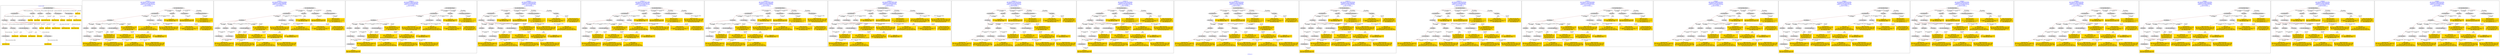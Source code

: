 digraph n0 {
fontcolor="blue"
remincross="true"
label="s02-dma.csv"
subgraph cluster_0 {
label="1-correct model"
n2[style="filled",color="white",fillcolor="lightgray",label="E12_Production1"];
n3[style="filled",color="white",fillcolor="lightgray",label="E21_Person1"];
n4[style="filled",color="white",fillcolor="lightgray",label="E55_Type2"];
n5[style="filled",color="white",fillcolor="lightgray",label="E52_Time-Span3"];
n6[style="filled",color="white",fillcolor="lightgray",label="E69_Death1"];
n7[style="filled",color="white",fillcolor="lightgray",label="E74_Group1"];
n8[style="filled",color="white",fillcolor="lightgray",label="E82_Actor_Appellation1"];
n9[style="filled",color="white",fillcolor="lightgray",label="E67_Birth1"];
n10[shape="plaintext",style="filled",fillcolor="gold",label="Artist URI"];
n11[style="filled",color="white",fillcolor="lightgray",label="E22_Man-Made_Object1"];
n12[style="filled",color="white",fillcolor="lightgray",label="E35_Title1"];
n13[style="filled",color="white",fillcolor="lightgray",label="E30_Right1"];
n14[style="filled",color="white",fillcolor="lightgray",label="E55_Type1"];
n15[style="filled",color="white",fillcolor="lightgray",label="E54_Dimension1"];
n16[style="filled",color="white",fillcolor="lightgray",label="E40_Legal_Body1"];
n17[shape="plaintext",style="filled",fillcolor="gold",label="Object_URI"];
n18[shape="plaintext",style="filled",fillcolor="gold",label="Object Rights"];
n19[shape="plaintext",style="filled",fillcolor="gold",label="Object Title"];
n20[shape="plaintext",style="filled",fillcolor="gold",label="Museum URI"];
n21[shape="plaintext",style="filled",fillcolor="gold",label="Object Link Source"];
n22[style="filled",color="white",fillcolor="lightgray",label="E52_Time-Span1"];
n23[shape="plaintext",style="filled",fillcolor="gold",label="Artist Birth Date"];
n24[style="filled",color="white",fillcolor="lightgray",label="E52_Time-Span2"];
n25[shape="plaintext",style="filled",fillcolor="gold",label="Artist Death Date"];
n26[shape="plaintext",style="filled",fillcolor="gold",label="Object Earliest Date"];
n27[shape="plaintext",style="filled",fillcolor="gold",label="Object Latest Date"];
n28[shape="plaintext",style="filled",fillcolor="gold",label="dimensions"];
n29[shape="plaintext",style="filled",fillcolor="gold",label="Object Work Type URI"];
n30[shape="plaintext",style="filled",fillcolor="gold",label="Object Work Type"];
n31[shape="plaintext",style="filled",fillcolor="gold",label="Medium URI"];
n32[shape="plaintext",style="filled",fillcolor="gold",label="Object Facet Value 1"];
n33[shape="plaintext",style="filled",fillcolor="gold",label="Nationality_URI"];
n34[shape="plaintext",style="filled",fillcolor="gold",label="Artist Nationality"];
n35[shape="plaintext",style="filled",fillcolor="gold",label="Artist Appellation"];
n36[shape="plaintext",style="filled",fillcolor="gold",label="Artist Name"];
}
subgraph cluster_1 {
label="candidate 0\nlink coherence:0.7241379310344828\nnode coherence:0.6923076923076923\nconfidence:0.36411363311681755\nmapping score:0.41464044180816995\ncost:524.009942\n-precision:0.45-recall:0.38"
n38[style="filled",color="white",fillcolor="lightgray",label="E12_Production1"];
n39[style="filled",color="white",fillcolor="lightgray",label="E21_Person1"];
n40[style="filled",color="white",fillcolor="lightgray",label="E52_Time-Span2"];
n41[style="filled",color="white",fillcolor="lightgray",label="E55_Type1"];
n42[style="filled",color="white",fillcolor="lightgray",label="E67_Birth1"];
n43[style="filled",color="white",fillcolor="lightgray",label="E69_Death1"];
n44[style="filled",color="white",fillcolor="lightgray",label="E74_Group1"];
n45[style="filled",color="white",fillcolor="lightgray",label="E82_Actor_Appellation1"];
n46[style="filled",color="white",fillcolor="lightgray",label="E22_Man-Made_Object1"];
n47[style="filled",color="white",fillcolor="lightgray",label="E35_Title1"];
n48[style="filled",color="white",fillcolor="lightgray",label="E54_Dimension1"];
n49[style="filled",color="white",fillcolor="lightgray",label="E52_Time-Span1"];
n50[style="filled",color="white",fillcolor="lightgray",label="E52_Time-Span3"];
n51[style="filled",color="white",fillcolor="lightgray",label="E29_Design_or_Procedure1"];
n52[shape="plaintext",style="filled",fillcolor="gold",label="Object Work Type\n[E55_Type,label,0.363]\n[E29_Design_or_Procedure,P3_has_note,0.363]\n[E82_Actor_Appellation,label,0.221]\n[E35_Title,label,0.054]"];
n53[shape="plaintext",style="filled",fillcolor="gold",label="Artist Birth Date\n[E52_Time-Span,P82a_begin_of_the_begin,0.511]\n[E52_Time-Span,P82_at_some_time_within,0.423]\n[E52_Time-Span,label,0.035]\n[E52_Time-Span,P82b_end_of_the_end,0.031]"];
n54[shape="plaintext",style="filled",fillcolor="gold",label="Artist Appellation\n[E82_Actor_Appellation,classLink,0.865]\n[E21_Person,classLink,0.116]\n[E82_Actor_Appellation,label,0.011]\n[E35_Title,label,0.008]"];
n55[shape="plaintext",style="filled",fillcolor="gold",label="Object Earliest Date\n[E52_Time-Span,P82_at_some_time_within,0.388]\n[E52_Time-Span,P82a_begin_of_the_begin,0.287]\n[E52_Time-Span,P82b_end_of_the_end,0.226]\n[E52_Time-Span,label,0.099]"];
n56[shape="plaintext",style="filled",fillcolor="gold",label="Museum URI\n[E82_Actor_Appellation,label,0.602]\n[E35_Title,label,0.398]"];
n57[shape="plaintext",style="filled",fillcolor="gold",label="Artist Death Date\n[E52_Time-Span,P82b_end_of_the_end,0.467]\n[E52_Time-Span,P82_at_some_time_within,0.399]\n[E52_Time-Span,P82a_begin_of_the_begin,0.069]\n[E52_Time-Span,label,0.065]"];
n58[shape="plaintext",style="filled",fillcolor="gold",label="Nationality_URI\n[E74_Group,classLink,0.801]\n[E74_Group,label,0.117]\n[E55_Type,classLink,0.079]\n[E35_Title,label,0.003]"];
n59[shape="plaintext",style="filled",fillcolor="gold",label="Object Work Type URI\n[E74_Group,classLink,0.518]\n[E55_Type,classLink,0.481]\n[E82_Actor_Appellation,label,0.0]\n[E35_Title,label,0.0]"];
n60[shape="plaintext",style="filled",fillcolor="gold",label="Object Facet Value 1\n[E55_Type,label,0.5]\n[E29_Design_or_Procedure,P3_has_note,0.5]\n[E35_Title,label,0.0]\n[E82_Actor_Appellation,label,0.0]"];
n61[shape="plaintext",style="filled",fillcolor="gold",label="Object Title\n[E35_Title,label,0.966]\n[E82_Actor_Appellation,label,0.032]\n[E52_Time-Span,P82b_end_of_the_end,0.002]\n[E52_Time-Span,P82_at_some_time_within,0.001]"];
n62[shape="plaintext",style="filled",fillcolor="gold",label="Object Latest Date\n[E52_Time-Span,P82_at_some_time_within,0.387]\n[E52_Time-Span,P82a_begin_of_the_begin,0.28]\n[E52_Time-Span,P82b_end_of_the_end,0.244]\n[E52_Time-Span,label,0.09]"];
n63[shape="plaintext",style="filled",fillcolor="gold",label="Medium URI\n[E55_Type,classLink,0.735]\n[E74_Group,classLink,0.265]\n[E55_Type,label,0.0]\n[E29_Design_or_Procedure,P3_has_note,0.0]"];
n64[shape="plaintext",style="filled",fillcolor="gold",label="Object Rights\n[E35_Title,label,0.89]\n[E82_Actor_Appellation,label,0.107]\n[E52_Time-Span,P82b_end_of_the_end,0.002]\n[E52_Time-Span,P82_at_some_time_within,0.002]"];
n65[shape="plaintext",style="filled",fillcolor="gold",label="dimensions\n[E54_Dimension,P3_has_note,0.928]\n[E82_Actor_Appellation,label,0.072]"];
n66[shape="plaintext",style="filled",fillcolor="gold",label="Artist URI\n[E21_Person,classLink,0.536]\n[E82_Actor_Appellation,classLink,0.383]\n[E82_Actor_Appellation,label,0.048]\n[E35_Title,label,0.032]"];
n67[shape="plaintext",style="filled",fillcolor="gold",label="Object_URI\n[E82_Actor_Appellation,label,0.627]\n[E35_Title,label,0.373]"];
}
subgraph cluster_2 {
label="candidate 1\nlink coherence:0.7241379310344828\nnode coherence:0.6923076923076923\nconfidence:0.36185617544080456\nmapping score:0.4138879559161656\ncost:524.009942\n-precision:0.48-recall:0.41"
n69[style="filled",color="white",fillcolor="lightgray",label="E12_Production1"];
n70[style="filled",color="white",fillcolor="lightgray",label="E21_Person1"];
n71[style="filled",color="white",fillcolor="lightgray",label="E52_Time-Span2"];
n72[style="filled",color="white",fillcolor="lightgray",label="E55_Type1"];
n73[style="filled",color="white",fillcolor="lightgray",label="E67_Birth1"];
n74[style="filled",color="white",fillcolor="lightgray",label="E69_Death1"];
n75[style="filled",color="white",fillcolor="lightgray",label="E74_Group1"];
n76[style="filled",color="white",fillcolor="lightgray",label="E82_Actor_Appellation1"];
n77[style="filled",color="white",fillcolor="lightgray",label="E22_Man-Made_Object1"];
n78[style="filled",color="white",fillcolor="lightgray",label="E35_Title1"];
n79[style="filled",color="white",fillcolor="lightgray",label="E54_Dimension1"];
n80[style="filled",color="white",fillcolor="lightgray",label="E52_Time-Span1"];
n81[style="filled",color="white",fillcolor="lightgray",label="E52_Time-Span3"];
n82[style="filled",color="white",fillcolor="lightgray",label="E29_Design_or_Procedure1"];
n83[shape="plaintext",style="filled",fillcolor="gold",label="Object Work Type\n[E55_Type,label,0.363]\n[E29_Design_or_Procedure,P3_has_note,0.363]\n[E82_Actor_Appellation,label,0.221]\n[E35_Title,label,0.054]"];
n84[shape="plaintext",style="filled",fillcolor="gold",label="Artist Birth Date\n[E52_Time-Span,P82a_begin_of_the_begin,0.511]\n[E52_Time-Span,P82_at_some_time_within,0.423]\n[E52_Time-Span,label,0.035]\n[E52_Time-Span,P82b_end_of_the_end,0.031]"];
n85[shape="plaintext",style="filled",fillcolor="gold",label="Artist Appellation\n[E82_Actor_Appellation,classLink,0.865]\n[E21_Person,classLink,0.116]\n[E82_Actor_Appellation,label,0.011]\n[E35_Title,label,0.008]"];
n86[shape="plaintext",style="filled",fillcolor="gold",label="Object Earliest Date\n[E52_Time-Span,P82_at_some_time_within,0.388]\n[E52_Time-Span,P82a_begin_of_the_begin,0.287]\n[E52_Time-Span,P82b_end_of_the_end,0.226]\n[E52_Time-Span,label,0.099]"];
n87[shape="plaintext",style="filled",fillcolor="gold",label="Museum URI\n[E82_Actor_Appellation,label,0.602]\n[E35_Title,label,0.398]"];
n88[shape="plaintext",style="filled",fillcolor="gold",label="Artist Death Date\n[E52_Time-Span,P82b_end_of_the_end,0.467]\n[E52_Time-Span,P82_at_some_time_within,0.399]\n[E52_Time-Span,P82a_begin_of_the_begin,0.069]\n[E52_Time-Span,label,0.065]"];
n89[shape="plaintext",style="filled",fillcolor="gold",label="Nationality_URI\n[E74_Group,classLink,0.801]\n[E74_Group,label,0.117]\n[E55_Type,classLink,0.079]\n[E35_Title,label,0.003]"];
n90[shape="plaintext",style="filled",fillcolor="gold",label="Object Work Type URI\n[E74_Group,classLink,0.518]\n[E55_Type,classLink,0.481]\n[E82_Actor_Appellation,label,0.0]\n[E35_Title,label,0.0]"];
n91[shape="plaintext",style="filled",fillcolor="gold",label="Object Facet Value 1\n[E55_Type,label,0.5]\n[E29_Design_or_Procedure,P3_has_note,0.5]\n[E35_Title,label,0.0]\n[E82_Actor_Appellation,label,0.0]"];
n92[shape="plaintext",style="filled",fillcolor="gold",label="Object Latest Date\n[E52_Time-Span,P82_at_some_time_within,0.387]\n[E52_Time-Span,P82a_begin_of_the_begin,0.28]\n[E52_Time-Span,P82b_end_of_the_end,0.244]\n[E52_Time-Span,label,0.09]"];
n93[shape="plaintext",style="filled",fillcolor="gold",label="Object Title\n[E35_Title,label,0.966]\n[E82_Actor_Appellation,label,0.032]\n[E52_Time-Span,P82b_end_of_the_end,0.002]\n[E52_Time-Span,P82_at_some_time_within,0.001]"];
n94[shape="plaintext",style="filled",fillcolor="gold",label="Medium URI\n[E55_Type,classLink,0.735]\n[E74_Group,classLink,0.265]\n[E55_Type,label,0.0]\n[E29_Design_or_Procedure,P3_has_note,0.0]"];
n95[shape="plaintext",style="filled",fillcolor="gold",label="Object Rights\n[E35_Title,label,0.89]\n[E82_Actor_Appellation,label,0.107]\n[E52_Time-Span,P82b_end_of_the_end,0.002]\n[E52_Time-Span,P82_at_some_time_within,0.002]"];
n96[shape="plaintext",style="filled",fillcolor="gold",label="dimensions\n[E54_Dimension,P3_has_note,0.928]\n[E82_Actor_Appellation,label,0.072]"];
n97[shape="plaintext",style="filled",fillcolor="gold",label="Artist URI\n[E21_Person,classLink,0.536]\n[E82_Actor_Appellation,classLink,0.383]\n[E82_Actor_Appellation,label,0.048]\n[E35_Title,label,0.032]"];
n98[shape="plaintext",style="filled",fillcolor="gold",label="Object_URI\n[E82_Actor_Appellation,label,0.627]\n[E35_Title,label,0.373]"];
}
subgraph cluster_3 {
label="candidate 10\nlink coherence:0.6896551724137931\nnode coherence:0.6923076923076923\nconfidence:0.35356095199103943\nmapping score:0.4111228814329106\ncost:623.009942\n-precision:0.48-recall:0.41"
n100[style="filled",color="white",fillcolor="lightgray",label="E12_Production1"];
n101[style="filled",color="white",fillcolor="lightgray",label="E21_Person1"];
n102[style="filled",color="white",fillcolor="lightgray",label="E52_Time-Span2"];
n103[style="filled",color="white",fillcolor="lightgray",label="E55_Type1"];
n104[style="filled",color="white",fillcolor="lightgray",label="E67_Birth1"];
n105[style="filled",color="white",fillcolor="lightgray",label="E69_Death1"];
n106[style="filled",color="white",fillcolor="lightgray",label="E74_Group1"];
n107[style="filled",color="white",fillcolor="lightgray",label="E82_Actor_Appellation1"];
n108[style="filled",color="white",fillcolor="lightgray",label="E22_Man-Made_Object1"];
n109[style="filled",color="white",fillcolor="lightgray",label="E35_Title1"];
n110[style="filled",color="white",fillcolor="lightgray",label="E52_Time-Span1"];
n111[style="filled",color="white",fillcolor="lightgray",label="E52_Time-Span3"];
n112[style="filled",color="white",fillcolor="lightgray",label="E29_Design_or_Procedure1"];
n113[style="filled",color="white",fillcolor="lightgray",label="E54_Dimension1"];
n114[shape="plaintext",style="filled",fillcolor="gold",label="Object Work Type\n[E55_Type,label,0.363]\n[E29_Design_or_Procedure,P3_has_note,0.363]\n[E82_Actor_Appellation,label,0.221]\n[E35_Title,label,0.054]"];
n115[shape="plaintext",style="filled",fillcolor="gold",label="Artist Birth Date\n[E52_Time-Span,P82a_begin_of_the_begin,0.511]\n[E52_Time-Span,P82_at_some_time_within,0.423]\n[E52_Time-Span,label,0.035]\n[E52_Time-Span,P82b_end_of_the_end,0.031]"];
n116[shape="plaintext",style="filled",fillcolor="gold",label="Artist Appellation\n[E82_Actor_Appellation,classLink,0.865]\n[E21_Person,classLink,0.116]\n[E82_Actor_Appellation,label,0.011]\n[E35_Title,label,0.008]"];
n117[shape="plaintext",style="filled",fillcolor="gold",label="Museum URI\n[E82_Actor_Appellation,label,0.602]\n[E35_Title,label,0.398]"];
n118[shape="plaintext",style="filled",fillcolor="gold",label="Artist Death Date\n[E52_Time-Span,P82b_end_of_the_end,0.467]\n[E52_Time-Span,P82_at_some_time_within,0.399]\n[E52_Time-Span,P82a_begin_of_the_begin,0.069]\n[E52_Time-Span,label,0.065]"];
n119[shape="plaintext",style="filled",fillcolor="gold",label="Nationality_URI\n[E74_Group,classLink,0.801]\n[E74_Group,label,0.117]\n[E55_Type,classLink,0.079]\n[E35_Title,label,0.003]"];
n120[shape="plaintext",style="filled",fillcolor="gold",label="Object Work Type URI\n[E74_Group,classLink,0.518]\n[E55_Type,classLink,0.481]\n[E82_Actor_Appellation,label,0.0]\n[E35_Title,label,0.0]"];
n121[shape="plaintext",style="filled",fillcolor="gold",label="Object Facet Value 1\n[E55_Type,label,0.5]\n[E29_Design_or_Procedure,P3_has_note,0.5]\n[E35_Title,label,0.0]\n[E82_Actor_Appellation,label,0.0]"];
n122[shape="plaintext",style="filled",fillcolor="gold",label="Object Latest Date\n[E52_Time-Span,P82_at_some_time_within,0.387]\n[E52_Time-Span,P82a_begin_of_the_begin,0.28]\n[E52_Time-Span,P82b_end_of_the_end,0.244]\n[E52_Time-Span,label,0.09]"];
n123[shape="plaintext",style="filled",fillcolor="gold",label="Object Earliest Date\n[E52_Time-Span,P82_at_some_time_within,0.388]\n[E52_Time-Span,P82a_begin_of_the_begin,0.287]\n[E52_Time-Span,P82b_end_of_the_end,0.226]\n[E52_Time-Span,label,0.099]"];
n124[shape="plaintext",style="filled",fillcolor="gold",label="Object Title\n[E35_Title,label,0.966]\n[E82_Actor_Appellation,label,0.032]\n[E52_Time-Span,P82b_end_of_the_end,0.002]\n[E52_Time-Span,P82_at_some_time_within,0.001]"];
n125[shape="plaintext",style="filled",fillcolor="gold",label="Medium URI\n[E55_Type,classLink,0.735]\n[E74_Group,classLink,0.265]\n[E55_Type,label,0.0]\n[E29_Design_or_Procedure,P3_has_note,0.0]"];
n126[shape="plaintext",style="filled",fillcolor="gold",label="Object Rights\n[E35_Title,label,0.89]\n[E82_Actor_Appellation,label,0.107]\n[E52_Time-Span,P82b_end_of_the_end,0.002]\n[E52_Time-Span,P82_at_some_time_within,0.002]"];
n127[shape="plaintext",style="filled",fillcolor="gold",label="dimensions\n[E54_Dimension,P3_has_note,0.928]\n[E82_Actor_Appellation,label,0.072]"];
n128[shape="plaintext",style="filled",fillcolor="gold",label="Artist URI\n[E21_Person,classLink,0.536]\n[E82_Actor_Appellation,classLink,0.383]\n[E82_Actor_Appellation,label,0.048]\n[E35_Title,label,0.032]"];
n129[shape="plaintext",style="filled",fillcolor="gold",label="Object_URI\n[E82_Actor_Appellation,label,0.627]\n[E35_Title,label,0.373]"];
}
subgraph cluster_4 {
label="candidate 11\nlink coherence:0.6896551724137931\nnode coherence:0.6923076923076923\nconfidence:0.35356095199103943\nmapping score:0.4111228814329106\ncost:623.019944\n-precision:0.48-recall:0.41"
n131[style="filled",color="white",fillcolor="lightgray",label="E12_Production1"];
n132[style="filled",color="white",fillcolor="lightgray",label="E21_Person1"];
n133[style="filled",color="white",fillcolor="lightgray",label="E52_Time-Span2"];
n134[style="filled",color="white",fillcolor="lightgray",label="E67_Birth1"];
n135[style="filled",color="white",fillcolor="lightgray",label="E69_Death1"];
n136[style="filled",color="white",fillcolor="lightgray",label="E74_Group1"];
n137[style="filled",color="white",fillcolor="lightgray",label="E82_Actor_Appellation1"];
n138[style="filled",color="white",fillcolor="lightgray",label="E22_Man-Made_Object1"];
n139[style="filled",color="white",fillcolor="lightgray",label="E35_Title1"];
n140[style="filled",color="white",fillcolor="lightgray",label="E54_Dimension1"];
n141[style="filled",color="white",fillcolor="lightgray",label="E52_Time-Span1"];
n142[style="filled",color="white",fillcolor="lightgray",label="E52_Time-Span3"];
n143[style="filled",color="white",fillcolor="lightgray",label="E29_Design_or_Procedure1"];
n144[style="filled",color="white",fillcolor="lightgray",label="E55_Type1"];
n145[shape="plaintext",style="filled",fillcolor="gold",label="Object Work Type\n[E55_Type,label,0.363]\n[E29_Design_or_Procedure,P3_has_note,0.363]\n[E82_Actor_Appellation,label,0.221]\n[E35_Title,label,0.054]"];
n146[shape="plaintext",style="filled",fillcolor="gold",label="Artist Birth Date\n[E52_Time-Span,P82a_begin_of_the_begin,0.511]\n[E52_Time-Span,P82_at_some_time_within,0.423]\n[E52_Time-Span,label,0.035]\n[E52_Time-Span,P82b_end_of_the_end,0.031]"];
n147[shape="plaintext",style="filled",fillcolor="gold",label="Artist Appellation\n[E82_Actor_Appellation,classLink,0.865]\n[E21_Person,classLink,0.116]\n[E82_Actor_Appellation,label,0.011]\n[E35_Title,label,0.008]"];
n148[shape="plaintext",style="filled",fillcolor="gold",label="Museum URI\n[E82_Actor_Appellation,label,0.602]\n[E35_Title,label,0.398]"];
n149[shape="plaintext",style="filled",fillcolor="gold",label="Artist Death Date\n[E52_Time-Span,P82b_end_of_the_end,0.467]\n[E52_Time-Span,P82_at_some_time_within,0.399]\n[E52_Time-Span,P82a_begin_of_the_begin,0.069]\n[E52_Time-Span,label,0.065]"];
n150[shape="plaintext",style="filled",fillcolor="gold",label="Nationality_URI\n[E74_Group,classLink,0.801]\n[E74_Group,label,0.117]\n[E55_Type,classLink,0.079]\n[E35_Title,label,0.003]"];
n151[shape="plaintext",style="filled",fillcolor="gold",label="Object Work Type URI\n[E74_Group,classLink,0.518]\n[E55_Type,classLink,0.481]\n[E82_Actor_Appellation,label,0.0]\n[E35_Title,label,0.0]"];
n152[shape="plaintext",style="filled",fillcolor="gold",label="Object Facet Value 1\n[E55_Type,label,0.5]\n[E29_Design_or_Procedure,P3_has_note,0.5]\n[E35_Title,label,0.0]\n[E82_Actor_Appellation,label,0.0]"];
n153[shape="plaintext",style="filled",fillcolor="gold",label="Object Latest Date\n[E52_Time-Span,P82_at_some_time_within,0.387]\n[E52_Time-Span,P82a_begin_of_the_begin,0.28]\n[E52_Time-Span,P82b_end_of_the_end,0.244]\n[E52_Time-Span,label,0.09]"];
n154[shape="plaintext",style="filled",fillcolor="gold",label="Object Earliest Date\n[E52_Time-Span,P82_at_some_time_within,0.388]\n[E52_Time-Span,P82a_begin_of_the_begin,0.287]\n[E52_Time-Span,P82b_end_of_the_end,0.226]\n[E52_Time-Span,label,0.099]"];
n155[shape="plaintext",style="filled",fillcolor="gold",label="Object Title\n[E35_Title,label,0.966]\n[E82_Actor_Appellation,label,0.032]\n[E52_Time-Span,P82b_end_of_the_end,0.002]\n[E52_Time-Span,P82_at_some_time_within,0.001]"];
n156[shape="plaintext",style="filled",fillcolor="gold",label="Medium URI\n[E55_Type,classLink,0.735]\n[E74_Group,classLink,0.265]\n[E55_Type,label,0.0]\n[E29_Design_or_Procedure,P3_has_note,0.0]"];
n157[shape="plaintext",style="filled",fillcolor="gold",label="Object Rights\n[E35_Title,label,0.89]\n[E82_Actor_Appellation,label,0.107]\n[E52_Time-Span,P82b_end_of_the_end,0.002]\n[E52_Time-Span,P82_at_some_time_within,0.002]"];
n158[shape="plaintext",style="filled",fillcolor="gold",label="dimensions\n[E54_Dimension,P3_has_note,0.928]\n[E82_Actor_Appellation,label,0.072]"];
n159[shape="plaintext",style="filled",fillcolor="gold",label="Artist URI\n[E21_Person,classLink,0.536]\n[E82_Actor_Appellation,classLink,0.383]\n[E82_Actor_Appellation,label,0.048]\n[E35_Title,label,0.032]"];
n160[shape="plaintext",style="filled",fillcolor="gold",label="Object_URI\n[E82_Actor_Appellation,label,0.627]\n[E35_Title,label,0.373]"];
}
subgraph cluster_5 {
label="candidate 12\nlink coherence:0.6785714285714286\nnode coherence:0.6923076923076923\nconfidence:0.36411363311681755\nmapping score:0.41464044180816995\ncost:622.019954\n-precision:0.39-recall:0.32"
n162[style="filled",color="white",fillcolor="lightgray",label="E12_Production1"];
n163[style="filled",color="white",fillcolor="lightgray",label="E21_Person1"];
n164[style="filled",color="white",fillcolor="lightgray",label="E52_Time-Span2"];
n165[style="filled",color="white",fillcolor="lightgray",label="E55_Type1"];
n166[style="filled",color="white",fillcolor="lightgray",label="E67_Birth1"];
n167[style="filled",color="white",fillcolor="lightgray",label="E74_Group1"];
n168[style="filled",color="white",fillcolor="lightgray",label="E82_Actor_Appellation1"];
n169[style="filled",color="white",fillcolor="lightgray",label="E22_Man-Made_Object1"];
n170[style="filled",color="white",fillcolor="lightgray",label="E35_Title1"];
n171[style="filled",color="white",fillcolor="lightgray",label="E54_Dimension1"];
n172[style="filled",color="white",fillcolor="lightgray",label="E52_Time-Span1"];
n173[style="filled",color="white",fillcolor="lightgray",label="E29_Design_or_Procedure1"];
n174[style="filled",color="white",fillcolor="lightgray",label="E52_Time-Span3"];
n175[shape="plaintext",style="filled",fillcolor="gold",label="Object Work Type\n[E55_Type,label,0.363]\n[E29_Design_or_Procedure,P3_has_note,0.363]\n[E82_Actor_Appellation,label,0.221]\n[E35_Title,label,0.054]"];
n176[shape="plaintext",style="filled",fillcolor="gold",label="Artist Birth Date\n[E52_Time-Span,P82a_begin_of_the_begin,0.511]\n[E52_Time-Span,P82_at_some_time_within,0.423]\n[E52_Time-Span,label,0.035]\n[E52_Time-Span,P82b_end_of_the_end,0.031]"];
n177[shape="plaintext",style="filled",fillcolor="gold",label="Artist Appellation\n[E82_Actor_Appellation,classLink,0.865]\n[E21_Person,classLink,0.116]\n[E82_Actor_Appellation,label,0.011]\n[E35_Title,label,0.008]"];
n178[shape="plaintext",style="filled",fillcolor="gold",label="Object Earliest Date\n[E52_Time-Span,P82_at_some_time_within,0.388]\n[E52_Time-Span,P82a_begin_of_the_begin,0.287]\n[E52_Time-Span,P82b_end_of_the_end,0.226]\n[E52_Time-Span,label,0.099]"];
n179[shape="plaintext",style="filled",fillcolor="gold",label="Museum URI\n[E82_Actor_Appellation,label,0.602]\n[E35_Title,label,0.398]"];
n180[shape="plaintext",style="filled",fillcolor="gold",label="Artist Death Date\n[E52_Time-Span,P82b_end_of_the_end,0.467]\n[E52_Time-Span,P82_at_some_time_within,0.399]\n[E52_Time-Span,P82a_begin_of_the_begin,0.069]\n[E52_Time-Span,label,0.065]"];
n181[shape="plaintext",style="filled",fillcolor="gold",label="Nationality_URI\n[E74_Group,classLink,0.801]\n[E74_Group,label,0.117]\n[E55_Type,classLink,0.079]\n[E35_Title,label,0.003]"];
n182[shape="plaintext",style="filled",fillcolor="gold",label="Object Work Type URI\n[E74_Group,classLink,0.518]\n[E55_Type,classLink,0.481]\n[E82_Actor_Appellation,label,0.0]\n[E35_Title,label,0.0]"];
n183[shape="plaintext",style="filled",fillcolor="gold",label="Object Facet Value 1\n[E55_Type,label,0.5]\n[E29_Design_or_Procedure,P3_has_note,0.5]\n[E35_Title,label,0.0]\n[E82_Actor_Appellation,label,0.0]"];
n184[shape="plaintext",style="filled",fillcolor="gold",label="Object Title\n[E35_Title,label,0.966]\n[E82_Actor_Appellation,label,0.032]\n[E52_Time-Span,P82b_end_of_the_end,0.002]\n[E52_Time-Span,P82_at_some_time_within,0.001]"];
n185[shape="plaintext",style="filled",fillcolor="gold",label="Object Latest Date\n[E52_Time-Span,P82_at_some_time_within,0.387]\n[E52_Time-Span,P82a_begin_of_the_begin,0.28]\n[E52_Time-Span,P82b_end_of_the_end,0.244]\n[E52_Time-Span,label,0.09]"];
n186[shape="plaintext",style="filled",fillcolor="gold",label="Medium URI\n[E55_Type,classLink,0.735]\n[E74_Group,classLink,0.265]\n[E55_Type,label,0.0]\n[E29_Design_or_Procedure,P3_has_note,0.0]"];
n187[shape="plaintext",style="filled",fillcolor="gold",label="Object Rights\n[E35_Title,label,0.89]\n[E82_Actor_Appellation,label,0.107]\n[E52_Time-Span,P82b_end_of_the_end,0.002]\n[E52_Time-Span,P82_at_some_time_within,0.002]"];
n188[shape="plaintext",style="filled",fillcolor="gold",label="dimensions\n[E54_Dimension,P3_has_note,0.928]\n[E82_Actor_Appellation,label,0.072]"];
n189[shape="plaintext",style="filled",fillcolor="gold",label="Artist URI\n[E21_Person,classLink,0.536]\n[E82_Actor_Appellation,classLink,0.383]\n[E82_Actor_Appellation,label,0.048]\n[E35_Title,label,0.032]"];
n190[shape="plaintext",style="filled",fillcolor="gold",label="Object_URI\n[E82_Actor_Appellation,label,0.627]\n[E35_Title,label,0.373]"];
}
subgraph cluster_6 {
label="candidate 13\nlink coherence:0.6785714285714286\nnode coherence:0.6923076923076923\nconfidence:0.36185617544080456\nmapping score:0.4138879559161656\ncost:622.019954\n-precision:0.43-recall:0.35"
n192[style="filled",color="white",fillcolor="lightgray",label="E12_Production1"];
n193[style="filled",color="white",fillcolor="lightgray",label="E21_Person1"];
n194[style="filled",color="white",fillcolor="lightgray",label="E52_Time-Span2"];
n195[style="filled",color="white",fillcolor="lightgray",label="E55_Type1"];
n196[style="filled",color="white",fillcolor="lightgray",label="E67_Birth1"];
n197[style="filled",color="white",fillcolor="lightgray",label="E74_Group1"];
n198[style="filled",color="white",fillcolor="lightgray",label="E82_Actor_Appellation1"];
n199[style="filled",color="white",fillcolor="lightgray",label="E22_Man-Made_Object1"];
n200[style="filled",color="white",fillcolor="lightgray",label="E35_Title1"];
n201[style="filled",color="white",fillcolor="lightgray",label="E54_Dimension1"];
n202[style="filled",color="white",fillcolor="lightgray",label="E52_Time-Span1"];
n203[style="filled",color="white",fillcolor="lightgray",label="E29_Design_or_Procedure1"];
n204[style="filled",color="white",fillcolor="lightgray",label="E52_Time-Span3"];
n205[shape="plaintext",style="filled",fillcolor="gold",label="Object Work Type\n[E55_Type,label,0.363]\n[E29_Design_or_Procedure,P3_has_note,0.363]\n[E82_Actor_Appellation,label,0.221]\n[E35_Title,label,0.054]"];
n206[shape="plaintext",style="filled",fillcolor="gold",label="Artist Birth Date\n[E52_Time-Span,P82a_begin_of_the_begin,0.511]\n[E52_Time-Span,P82_at_some_time_within,0.423]\n[E52_Time-Span,label,0.035]\n[E52_Time-Span,P82b_end_of_the_end,0.031]"];
n207[shape="plaintext",style="filled",fillcolor="gold",label="Artist Appellation\n[E82_Actor_Appellation,classLink,0.865]\n[E21_Person,classLink,0.116]\n[E82_Actor_Appellation,label,0.011]\n[E35_Title,label,0.008]"];
n208[shape="plaintext",style="filled",fillcolor="gold",label="Object Earliest Date\n[E52_Time-Span,P82_at_some_time_within,0.388]\n[E52_Time-Span,P82a_begin_of_the_begin,0.287]\n[E52_Time-Span,P82b_end_of_the_end,0.226]\n[E52_Time-Span,label,0.099]"];
n209[shape="plaintext",style="filled",fillcolor="gold",label="Museum URI\n[E82_Actor_Appellation,label,0.602]\n[E35_Title,label,0.398]"];
n210[shape="plaintext",style="filled",fillcolor="gold",label="Artist Death Date\n[E52_Time-Span,P82b_end_of_the_end,0.467]\n[E52_Time-Span,P82_at_some_time_within,0.399]\n[E52_Time-Span,P82a_begin_of_the_begin,0.069]\n[E52_Time-Span,label,0.065]"];
n211[shape="plaintext",style="filled",fillcolor="gold",label="Nationality_URI\n[E74_Group,classLink,0.801]\n[E74_Group,label,0.117]\n[E55_Type,classLink,0.079]\n[E35_Title,label,0.003]"];
n212[shape="plaintext",style="filled",fillcolor="gold",label="Object Work Type URI\n[E74_Group,classLink,0.518]\n[E55_Type,classLink,0.481]\n[E82_Actor_Appellation,label,0.0]\n[E35_Title,label,0.0]"];
n213[shape="plaintext",style="filled",fillcolor="gold",label="Object Facet Value 1\n[E55_Type,label,0.5]\n[E29_Design_or_Procedure,P3_has_note,0.5]\n[E35_Title,label,0.0]\n[E82_Actor_Appellation,label,0.0]"];
n214[shape="plaintext",style="filled",fillcolor="gold",label="Object Latest Date\n[E52_Time-Span,P82_at_some_time_within,0.387]\n[E52_Time-Span,P82a_begin_of_the_begin,0.28]\n[E52_Time-Span,P82b_end_of_the_end,0.244]\n[E52_Time-Span,label,0.09]"];
n215[shape="plaintext",style="filled",fillcolor="gold",label="Object Title\n[E35_Title,label,0.966]\n[E82_Actor_Appellation,label,0.032]\n[E52_Time-Span,P82b_end_of_the_end,0.002]\n[E52_Time-Span,P82_at_some_time_within,0.001]"];
n216[shape="plaintext",style="filled",fillcolor="gold",label="Medium URI\n[E55_Type,classLink,0.735]\n[E74_Group,classLink,0.265]\n[E55_Type,label,0.0]\n[E29_Design_or_Procedure,P3_has_note,0.0]"];
n217[shape="plaintext",style="filled",fillcolor="gold",label="Object Rights\n[E35_Title,label,0.89]\n[E82_Actor_Appellation,label,0.107]\n[E52_Time-Span,P82b_end_of_the_end,0.002]\n[E52_Time-Span,P82_at_some_time_within,0.002]"];
n218[shape="plaintext",style="filled",fillcolor="gold",label="dimensions\n[E54_Dimension,P3_has_note,0.928]\n[E82_Actor_Appellation,label,0.072]"];
n219[shape="plaintext",style="filled",fillcolor="gold",label="Artist URI\n[E21_Person,classLink,0.536]\n[E82_Actor_Appellation,classLink,0.383]\n[E82_Actor_Appellation,label,0.048]\n[E35_Title,label,0.032]"];
n220[shape="plaintext",style="filled",fillcolor="gold",label="Object_URI\n[E82_Actor_Appellation,label,0.627]\n[E35_Title,label,0.373]"];
}
subgraph cluster_7 {
label="candidate 14\nlink coherence:0.6785714285714286\nnode coherence:0.6923076923076923\nconfidence:0.35356095199103943\nmapping score:0.4111228814329106\ncost:622.019954\n-precision:0.46-recall:0.38"
n222[style="filled",color="white",fillcolor="lightgray",label="E12_Production1"];
n223[style="filled",color="white",fillcolor="lightgray",label="E21_Person1"];
n224[style="filled",color="white",fillcolor="lightgray",label="E52_Time-Span2"];
n225[style="filled",color="white",fillcolor="lightgray",label="E55_Type1"];
n226[style="filled",color="white",fillcolor="lightgray",label="E67_Birth1"];
n227[style="filled",color="white",fillcolor="lightgray",label="E74_Group1"];
n228[style="filled",color="white",fillcolor="lightgray",label="E82_Actor_Appellation1"];
n229[style="filled",color="white",fillcolor="lightgray",label="E22_Man-Made_Object1"];
n230[style="filled",color="white",fillcolor="lightgray",label="E35_Title1"];
n231[style="filled",color="white",fillcolor="lightgray",label="E54_Dimension1"];
n232[style="filled",color="white",fillcolor="lightgray",label="E52_Time-Span1"];
n233[style="filled",color="white",fillcolor="lightgray",label="E29_Design_or_Procedure1"];
n234[style="filled",color="white",fillcolor="lightgray",label="E52_Time-Span3"];
n235[shape="plaintext",style="filled",fillcolor="gold",label="Object Work Type\n[E55_Type,label,0.363]\n[E29_Design_or_Procedure,P3_has_note,0.363]\n[E82_Actor_Appellation,label,0.221]\n[E35_Title,label,0.054]"];
n236[shape="plaintext",style="filled",fillcolor="gold",label="Artist Birth Date\n[E52_Time-Span,P82a_begin_of_the_begin,0.511]\n[E52_Time-Span,P82_at_some_time_within,0.423]\n[E52_Time-Span,label,0.035]\n[E52_Time-Span,P82b_end_of_the_end,0.031]"];
n237[shape="plaintext",style="filled",fillcolor="gold",label="Artist Appellation\n[E82_Actor_Appellation,classLink,0.865]\n[E21_Person,classLink,0.116]\n[E82_Actor_Appellation,label,0.011]\n[E35_Title,label,0.008]"];
n238[shape="plaintext",style="filled",fillcolor="gold",label="Museum URI\n[E82_Actor_Appellation,label,0.602]\n[E35_Title,label,0.398]"];
n239[shape="plaintext",style="filled",fillcolor="gold",label="Artist Death Date\n[E52_Time-Span,P82b_end_of_the_end,0.467]\n[E52_Time-Span,P82_at_some_time_within,0.399]\n[E52_Time-Span,P82a_begin_of_the_begin,0.069]\n[E52_Time-Span,label,0.065]"];
n240[shape="plaintext",style="filled",fillcolor="gold",label="Nationality_URI\n[E74_Group,classLink,0.801]\n[E74_Group,label,0.117]\n[E55_Type,classLink,0.079]\n[E35_Title,label,0.003]"];
n241[shape="plaintext",style="filled",fillcolor="gold",label="Object Work Type URI\n[E74_Group,classLink,0.518]\n[E55_Type,classLink,0.481]\n[E82_Actor_Appellation,label,0.0]\n[E35_Title,label,0.0]"];
n242[shape="plaintext",style="filled",fillcolor="gold",label="Object Facet Value 1\n[E55_Type,label,0.5]\n[E29_Design_or_Procedure,P3_has_note,0.5]\n[E35_Title,label,0.0]\n[E82_Actor_Appellation,label,0.0]"];
n243[shape="plaintext",style="filled",fillcolor="gold",label="Object Latest Date\n[E52_Time-Span,P82_at_some_time_within,0.387]\n[E52_Time-Span,P82a_begin_of_the_begin,0.28]\n[E52_Time-Span,P82b_end_of_the_end,0.244]\n[E52_Time-Span,label,0.09]"];
n244[shape="plaintext",style="filled",fillcolor="gold",label="Object Earliest Date\n[E52_Time-Span,P82_at_some_time_within,0.388]\n[E52_Time-Span,P82a_begin_of_the_begin,0.287]\n[E52_Time-Span,P82b_end_of_the_end,0.226]\n[E52_Time-Span,label,0.099]"];
n245[shape="plaintext",style="filled",fillcolor="gold",label="Object Title\n[E35_Title,label,0.966]\n[E82_Actor_Appellation,label,0.032]\n[E52_Time-Span,P82b_end_of_the_end,0.002]\n[E52_Time-Span,P82_at_some_time_within,0.001]"];
n246[shape="plaintext",style="filled",fillcolor="gold",label="Medium URI\n[E55_Type,classLink,0.735]\n[E74_Group,classLink,0.265]\n[E55_Type,label,0.0]\n[E29_Design_or_Procedure,P3_has_note,0.0]"];
n247[shape="plaintext",style="filled",fillcolor="gold",label="Object Rights\n[E35_Title,label,0.89]\n[E82_Actor_Appellation,label,0.107]\n[E52_Time-Span,P82b_end_of_the_end,0.002]\n[E52_Time-Span,P82_at_some_time_within,0.002]"];
n248[shape="plaintext",style="filled",fillcolor="gold",label="dimensions\n[E54_Dimension,P3_has_note,0.928]\n[E82_Actor_Appellation,label,0.072]"];
n249[shape="plaintext",style="filled",fillcolor="gold",label="Artist URI\n[E21_Person,classLink,0.536]\n[E82_Actor_Appellation,classLink,0.383]\n[E82_Actor_Appellation,label,0.048]\n[E35_Title,label,0.032]"];
n250[shape="plaintext",style="filled",fillcolor="gold",label="Object_URI\n[E82_Actor_Appellation,label,0.627]\n[E35_Title,label,0.373]"];
}
subgraph cluster_8 {
label="candidate 15\nlink coherence:0.6551724137931034\nnode coherence:0.6923076923076923\nconfidence:0.36411363311681755\nmapping score:0.41464044180816995\ncost:623.019944\n-precision:0.38-recall:0.32"
n252[style="filled",color="white",fillcolor="lightgray",label="E12_Production1"];
n253[style="filled",color="white",fillcolor="lightgray",label="E21_Person1"];
n254[style="filled",color="white",fillcolor="lightgray",label="E67_Birth1"];
n255[style="filled",color="white",fillcolor="lightgray",label="E69_Death1"];
n256[style="filled",color="white",fillcolor="lightgray",label="E74_Group1"];
n257[style="filled",color="white",fillcolor="lightgray",label="E82_Actor_Appellation1"];
n258[style="filled",color="white",fillcolor="lightgray",label="E22_Man-Made_Object1"];
n259[style="filled",color="white",fillcolor="lightgray",label="E35_Title1"];
n260[style="filled",color="white",fillcolor="lightgray",label="E54_Dimension1"];
n261[style="filled",color="white",fillcolor="lightgray",label="E52_Time-Span1"];
n262[style="filled",color="white",fillcolor="lightgray",label="E52_Time-Span2"];
n263[style="filled",color="white",fillcolor="lightgray",label="E52_Time-Span3"];
n264[style="filled",color="white",fillcolor="lightgray",label="E29_Design_or_Procedure1"];
n265[style="filled",color="white",fillcolor="lightgray",label="E55_Type1"];
n266[shape="plaintext",style="filled",fillcolor="gold",label="Object Work Type\n[E55_Type,label,0.363]\n[E29_Design_or_Procedure,P3_has_note,0.363]\n[E82_Actor_Appellation,label,0.221]\n[E35_Title,label,0.054]"];
n267[shape="plaintext",style="filled",fillcolor="gold",label="Artist Birth Date\n[E52_Time-Span,P82a_begin_of_the_begin,0.511]\n[E52_Time-Span,P82_at_some_time_within,0.423]\n[E52_Time-Span,label,0.035]\n[E52_Time-Span,P82b_end_of_the_end,0.031]"];
n268[shape="plaintext",style="filled",fillcolor="gold",label="Artist Appellation\n[E82_Actor_Appellation,classLink,0.865]\n[E21_Person,classLink,0.116]\n[E82_Actor_Appellation,label,0.011]\n[E35_Title,label,0.008]"];
n269[shape="plaintext",style="filled",fillcolor="gold",label="Object Earliest Date\n[E52_Time-Span,P82_at_some_time_within,0.388]\n[E52_Time-Span,P82a_begin_of_the_begin,0.287]\n[E52_Time-Span,P82b_end_of_the_end,0.226]\n[E52_Time-Span,label,0.099]"];
n270[shape="plaintext",style="filled",fillcolor="gold",label="Museum URI\n[E82_Actor_Appellation,label,0.602]\n[E35_Title,label,0.398]"];
n271[shape="plaintext",style="filled",fillcolor="gold",label="Artist Death Date\n[E52_Time-Span,P82b_end_of_the_end,0.467]\n[E52_Time-Span,P82_at_some_time_within,0.399]\n[E52_Time-Span,P82a_begin_of_the_begin,0.069]\n[E52_Time-Span,label,0.065]"];
n272[shape="plaintext",style="filled",fillcolor="gold",label="Nationality_URI\n[E74_Group,classLink,0.801]\n[E74_Group,label,0.117]\n[E55_Type,classLink,0.079]\n[E35_Title,label,0.003]"];
n273[shape="plaintext",style="filled",fillcolor="gold",label="Object Work Type URI\n[E74_Group,classLink,0.518]\n[E55_Type,classLink,0.481]\n[E82_Actor_Appellation,label,0.0]\n[E35_Title,label,0.0]"];
n274[shape="plaintext",style="filled",fillcolor="gold",label="Object Facet Value 1\n[E55_Type,label,0.5]\n[E29_Design_or_Procedure,P3_has_note,0.5]\n[E35_Title,label,0.0]\n[E82_Actor_Appellation,label,0.0]"];
n275[shape="plaintext",style="filled",fillcolor="gold",label="Object Title\n[E35_Title,label,0.966]\n[E82_Actor_Appellation,label,0.032]\n[E52_Time-Span,P82b_end_of_the_end,0.002]\n[E52_Time-Span,P82_at_some_time_within,0.001]"];
n276[shape="plaintext",style="filled",fillcolor="gold",label="Object Latest Date\n[E52_Time-Span,P82_at_some_time_within,0.387]\n[E52_Time-Span,P82a_begin_of_the_begin,0.28]\n[E52_Time-Span,P82b_end_of_the_end,0.244]\n[E52_Time-Span,label,0.09]"];
n277[shape="plaintext",style="filled",fillcolor="gold",label="Medium URI\n[E55_Type,classLink,0.735]\n[E74_Group,classLink,0.265]\n[E55_Type,label,0.0]\n[E29_Design_or_Procedure,P3_has_note,0.0]"];
n278[shape="plaintext",style="filled",fillcolor="gold",label="Object Rights\n[E35_Title,label,0.89]\n[E82_Actor_Appellation,label,0.107]\n[E52_Time-Span,P82b_end_of_the_end,0.002]\n[E52_Time-Span,P82_at_some_time_within,0.002]"];
n279[shape="plaintext",style="filled",fillcolor="gold",label="dimensions\n[E54_Dimension,P3_has_note,0.928]\n[E82_Actor_Appellation,label,0.072]"];
n280[shape="plaintext",style="filled",fillcolor="gold",label="Artist URI\n[E21_Person,classLink,0.536]\n[E82_Actor_Appellation,classLink,0.383]\n[E82_Actor_Appellation,label,0.048]\n[E35_Title,label,0.032]"];
n281[shape="plaintext",style="filled",fillcolor="gold",label="Object_URI\n[E82_Actor_Appellation,label,0.627]\n[E35_Title,label,0.373]"];
}
subgraph cluster_9 {
label="candidate 16\nlink coherence:0.6551724137931034\nnode coherence:0.6923076923076923\nconfidence:0.36411363311681755\nmapping score:0.41464044180816995\ncost:722.019944\n-precision:0.38-recall:0.32"
n283[style="filled",color="white",fillcolor="lightgray",label="E12_Production1"];
n284[style="filled",color="white",fillcolor="lightgray",label="E21_Person1"];
n285[style="filled",color="white",fillcolor="lightgray",label="E52_Time-Span2"];
n286[style="filled",color="white",fillcolor="lightgray",label="E67_Birth1"];
n287[style="filled",color="white",fillcolor="lightgray",label="E69_Death1"];
n288[style="filled",color="white",fillcolor="lightgray",label="E74_Group1"];
n289[style="filled",color="white",fillcolor="lightgray",label="E82_Actor_Appellation1"];
n290[style="filled",color="white",fillcolor="lightgray",label="E22_Man-Made_Object1"];
n291[style="filled",color="white",fillcolor="lightgray",label="E35_Title1"];
n292[style="filled",color="white",fillcolor="lightgray",label="E52_Time-Span1"];
n293[style="filled",color="white",fillcolor="lightgray",label="E52_Time-Span3"];
n294[style="filled",color="white",fillcolor="lightgray",label="E29_Design_or_Procedure1"];
n295[style="filled",color="white",fillcolor="lightgray",label="E55_Type1"];
n296[style="filled",color="white",fillcolor="lightgray",label="E54_Dimension1"];
n297[shape="plaintext",style="filled",fillcolor="gold",label="Object Work Type\n[E55_Type,label,0.363]\n[E29_Design_or_Procedure,P3_has_note,0.363]\n[E82_Actor_Appellation,label,0.221]\n[E35_Title,label,0.054]"];
n298[shape="plaintext",style="filled",fillcolor="gold",label="Artist Birth Date\n[E52_Time-Span,P82a_begin_of_the_begin,0.511]\n[E52_Time-Span,P82_at_some_time_within,0.423]\n[E52_Time-Span,label,0.035]\n[E52_Time-Span,P82b_end_of_the_end,0.031]"];
n299[shape="plaintext",style="filled",fillcolor="gold",label="Artist Appellation\n[E82_Actor_Appellation,classLink,0.865]\n[E21_Person,classLink,0.116]\n[E82_Actor_Appellation,label,0.011]\n[E35_Title,label,0.008]"];
n300[shape="plaintext",style="filled",fillcolor="gold",label="Object Earliest Date\n[E52_Time-Span,P82_at_some_time_within,0.388]\n[E52_Time-Span,P82a_begin_of_the_begin,0.287]\n[E52_Time-Span,P82b_end_of_the_end,0.226]\n[E52_Time-Span,label,0.099]"];
n301[shape="plaintext",style="filled",fillcolor="gold",label="Museum URI\n[E82_Actor_Appellation,label,0.602]\n[E35_Title,label,0.398]"];
n302[shape="plaintext",style="filled",fillcolor="gold",label="Artist Death Date\n[E52_Time-Span,P82b_end_of_the_end,0.467]\n[E52_Time-Span,P82_at_some_time_within,0.399]\n[E52_Time-Span,P82a_begin_of_the_begin,0.069]\n[E52_Time-Span,label,0.065]"];
n303[shape="plaintext",style="filled",fillcolor="gold",label="Nationality_URI\n[E74_Group,classLink,0.801]\n[E74_Group,label,0.117]\n[E55_Type,classLink,0.079]\n[E35_Title,label,0.003]"];
n304[shape="plaintext",style="filled",fillcolor="gold",label="Object Work Type URI\n[E74_Group,classLink,0.518]\n[E55_Type,classLink,0.481]\n[E82_Actor_Appellation,label,0.0]\n[E35_Title,label,0.0]"];
n305[shape="plaintext",style="filled",fillcolor="gold",label="Object Facet Value 1\n[E55_Type,label,0.5]\n[E29_Design_or_Procedure,P3_has_note,0.5]\n[E35_Title,label,0.0]\n[E82_Actor_Appellation,label,0.0]"];
n306[shape="plaintext",style="filled",fillcolor="gold",label="Object Title\n[E35_Title,label,0.966]\n[E82_Actor_Appellation,label,0.032]\n[E52_Time-Span,P82b_end_of_the_end,0.002]\n[E52_Time-Span,P82_at_some_time_within,0.001]"];
n307[shape="plaintext",style="filled",fillcolor="gold",label="Object Latest Date\n[E52_Time-Span,P82_at_some_time_within,0.387]\n[E52_Time-Span,P82a_begin_of_the_begin,0.28]\n[E52_Time-Span,P82b_end_of_the_end,0.244]\n[E52_Time-Span,label,0.09]"];
n308[shape="plaintext",style="filled",fillcolor="gold",label="Medium URI\n[E55_Type,classLink,0.735]\n[E74_Group,classLink,0.265]\n[E55_Type,label,0.0]\n[E29_Design_or_Procedure,P3_has_note,0.0]"];
n309[shape="plaintext",style="filled",fillcolor="gold",label="Object Rights\n[E35_Title,label,0.89]\n[E82_Actor_Appellation,label,0.107]\n[E52_Time-Span,P82b_end_of_the_end,0.002]\n[E52_Time-Span,P82_at_some_time_within,0.002]"];
n310[shape="plaintext",style="filled",fillcolor="gold",label="dimensions\n[E54_Dimension,P3_has_note,0.928]\n[E82_Actor_Appellation,label,0.072]"];
n311[shape="plaintext",style="filled",fillcolor="gold",label="Artist URI\n[E21_Person,classLink,0.536]\n[E82_Actor_Appellation,classLink,0.383]\n[E82_Actor_Appellation,label,0.048]\n[E35_Title,label,0.032]"];
n312[shape="plaintext",style="filled",fillcolor="gold",label="Object_URI\n[E82_Actor_Appellation,label,0.627]\n[E35_Title,label,0.373]"];
}
subgraph cluster_10 {
label="candidate 17\nlink coherence:0.6551724137931034\nnode coherence:0.6923076923076923\nconfidence:0.36185617544080456\nmapping score:0.4138879559161656\ncost:623.019944\n-precision:0.41-recall:0.35"
n314[style="filled",color="white",fillcolor="lightgray",label="E12_Production1"];
n315[style="filled",color="white",fillcolor="lightgray",label="E21_Person1"];
n316[style="filled",color="white",fillcolor="lightgray",label="E67_Birth1"];
n317[style="filled",color="white",fillcolor="lightgray",label="E69_Death1"];
n318[style="filled",color="white",fillcolor="lightgray",label="E74_Group1"];
n319[style="filled",color="white",fillcolor="lightgray",label="E82_Actor_Appellation1"];
n320[style="filled",color="white",fillcolor="lightgray",label="E22_Man-Made_Object1"];
n321[style="filled",color="white",fillcolor="lightgray",label="E35_Title1"];
n322[style="filled",color="white",fillcolor="lightgray",label="E54_Dimension1"];
n323[style="filled",color="white",fillcolor="lightgray",label="E52_Time-Span1"];
n324[style="filled",color="white",fillcolor="lightgray",label="E52_Time-Span2"];
n325[style="filled",color="white",fillcolor="lightgray",label="E52_Time-Span3"];
n326[style="filled",color="white",fillcolor="lightgray",label="E29_Design_or_Procedure1"];
n327[style="filled",color="white",fillcolor="lightgray",label="E55_Type1"];
n328[shape="plaintext",style="filled",fillcolor="gold",label="Object Work Type\n[E55_Type,label,0.363]\n[E29_Design_or_Procedure,P3_has_note,0.363]\n[E82_Actor_Appellation,label,0.221]\n[E35_Title,label,0.054]"];
n329[shape="plaintext",style="filled",fillcolor="gold",label="Artist Birth Date\n[E52_Time-Span,P82a_begin_of_the_begin,0.511]\n[E52_Time-Span,P82_at_some_time_within,0.423]\n[E52_Time-Span,label,0.035]\n[E52_Time-Span,P82b_end_of_the_end,0.031]"];
n330[shape="plaintext",style="filled",fillcolor="gold",label="Artist Appellation\n[E82_Actor_Appellation,classLink,0.865]\n[E21_Person,classLink,0.116]\n[E82_Actor_Appellation,label,0.011]\n[E35_Title,label,0.008]"];
n331[shape="plaintext",style="filled",fillcolor="gold",label="Object Earliest Date\n[E52_Time-Span,P82_at_some_time_within,0.388]\n[E52_Time-Span,P82a_begin_of_the_begin,0.287]\n[E52_Time-Span,P82b_end_of_the_end,0.226]\n[E52_Time-Span,label,0.099]"];
n332[shape="plaintext",style="filled",fillcolor="gold",label="Museum URI\n[E82_Actor_Appellation,label,0.602]\n[E35_Title,label,0.398]"];
n333[shape="plaintext",style="filled",fillcolor="gold",label="Artist Death Date\n[E52_Time-Span,P82b_end_of_the_end,0.467]\n[E52_Time-Span,P82_at_some_time_within,0.399]\n[E52_Time-Span,P82a_begin_of_the_begin,0.069]\n[E52_Time-Span,label,0.065]"];
n334[shape="plaintext",style="filled",fillcolor="gold",label="Nationality_URI\n[E74_Group,classLink,0.801]\n[E74_Group,label,0.117]\n[E55_Type,classLink,0.079]\n[E35_Title,label,0.003]"];
n335[shape="plaintext",style="filled",fillcolor="gold",label="Object Work Type URI\n[E74_Group,classLink,0.518]\n[E55_Type,classLink,0.481]\n[E82_Actor_Appellation,label,0.0]\n[E35_Title,label,0.0]"];
n336[shape="plaintext",style="filled",fillcolor="gold",label="Object Facet Value 1\n[E55_Type,label,0.5]\n[E29_Design_or_Procedure,P3_has_note,0.5]\n[E35_Title,label,0.0]\n[E82_Actor_Appellation,label,0.0]"];
n337[shape="plaintext",style="filled",fillcolor="gold",label="Object Latest Date\n[E52_Time-Span,P82_at_some_time_within,0.387]\n[E52_Time-Span,P82a_begin_of_the_begin,0.28]\n[E52_Time-Span,P82b_end_of_the_end,0.244]\n[E52_Time-Span,label,0.09]"];
n338[shape="plaintext",style="filled",fillcolor="gold",label="Object Title\n[E35_Title,label,0.966]\n[E82_Actor_Appellation,label,0.032]\n[E52_Time-Span,P82b_end_of_the_end,0.002]\n[E52_Time-Span,P82_at_some_time_within,0.001]"];
n339[shape="plaintext",style="filled",fillcolor="gold",label="Medium URI\n[E55_Type,classLink,0.735]\n[E74_Group,classLink,0.265]\n[E55_Type,label,0.0]\n[E29_Design_or_Procedure,P3_has_note,0.0]"];
n340[shape="plaintext",style="filled",fillcolor="gold",label="Object Rights\n[E35_Title,label,0.89]\n[E82_Actor_Appellation,label,0.107]\n[E52_Time-Span,P82b_end_of_the_end,0.002]\n[E52_Time-Span,P82_at_some_time_within,0.002]"];
n341[shape="plaintext",style="filled",fillcolor="gold",label="dimensions\n[E54_Dimension,P3_has_note,0.928]\n[E82_Actor_Appellation,label,0.072]"];
n342[shape="plaintext",style="filled",fillcolor="gold",label="Artist URI\n[E21_Person,classLink,0.536]\n[E82_Actor_Appellation,classLink,0.383]\n[E82_Actor_Appellation,label,0.048]\n[E35_Title,label,0.032]"];
n343[shape="plaintext",style="filled",fillcolor="gold",label="Object_URI\n[E82_Actor_Appellation,label,0.627]\n[E35_Title,label,0.373]"];
}
subgraph cluster_11 {
label="candidate 18\nlink coherence:0.6551724137931034\nnode coherence:0.6923076923076923\nconfidence:0.36185617544080456\nmapping score:0.4138879559161656\ncost:722.019944\n-precision:0.41-recall:0.35"
n345[style="filled",color="white",fillcolor="lightgray",label="E12_Production1"];
n346[style="filled",color="white",fillcolor="lightgray",label="E21_Person1"];
n347[style="filled",color="white",fillcolor="lightgray",label="E52_Time-Span2"];
n348[style="filled",color="white",fillcolor="lightgray",label="E67_Birth1"];
n349[style="filled",color="white",fillcolor="lightgray",label="E69_Death1"];
n350[style="filled",color="white",fillcolor="lightgray",label="E74_Group1"];
n351[style="filled",color="white",fillcolor="lightgray",label="E82_Actor_Appellation1"];
n352[style="filled",color="white",fillcolor="lightgray",label="E22_Man-Made_Object1"];
n353[style="filled",color="white",fillcolor="lightgray",label="E35_Title1"];
n354[style="filled",color="white",fillcolor="lightgray",label="E52_Time-Span1"];
n355[style="filled",color="white",fillcolor="lightgray",label="E52_Time-Span3"];
n356[style="filled",color="white",fillcolor="lightgray",label="E29_Design_or_Procedure1"];
n357[style="filled",color="white",fillcolor="lightgray",label="E55_Type1"];
n358[style="filled",color="white",fillcolor="lightgray",label="E54_Dimension1"];
n359[shape="plaintext",style="filled",fillcolor="gold",label="Object Work Type\n[E55_Type,label,0.363]\n[E29_Design_or_Procedure,P3_has_note,0.363]\n[E82_Actor_Appellation,label,0.221]\n[E35_Title,label,0.054]"];
n360[shape="plaintext",style="filled",fillcolor="gold",label="Artist Birth Date\n[E52_Time-Span,P82a_begin_of_the_begin,0.511]\n[E52_Time-Span,P82_at_some_time_within,0.423]\n[E52_Time-Span,label,0.035]\n[E52_Time-Span,P82b_end_of_the_end,0.031]"];
n361[shape="plaintext",style="filled",fillcolor="gold",label="Artist Appellation\n[E82_Actor_Appellation,classLink,0.865]\n[E21_Person,classLink,0.116]\n[E82_Actor_Appellation,label,0.011]\n[E35_Title,label,0.008]"];
n362[shape="plaintext",style="filled",fillcolor="gold",label="Object Earliest Date\n[E52_Time-Span,P82_at_some_time_within,0.388]\n[E52_Time-Span,P82a_begin_of_the_begin,0.287]\n[E52_Time-Span,P82b_end_of_the_end,0.226]\n[E52_Time-Span,label,0.099]"];
n363[shape="plaintext",style="filled",fillcolor="gold",label="Museum URI\n[E82_Actor_Appellation,label,0.602]\n[E35_Title,label,0.398]"];
n364[shape="plaintext",style="filled",fillcolor="gold",label="Artist Death Date\n[E52_Time-Span,P82b_end_of_the_end,0.467]\n[E52_Time-Span,P82_at_some_time_within,0.399]\n[E52_Time-Span,P82a_begin_of_the_begin,0.069]\n[E52_Time-Span,label,0.065]"];
n365[shape="plaintext",style="filled",fillcolor="gold",label="Nationality_URI\n[E74_Group,classLink,0.801]\n[E74_Group,label,0.117]\n[E55_Type,classLink,0.079]\n[E35_Title,label,0.003]"];
n366[shape="plaintext",style="filled",fillcolor="gold",label="Object Work Type URI\n[E74_Group,classLink,0.518]\n[E55_Type,classLink,0.481]\n[E82_Actor_Appellation,label,0.0]\n[E35_Title,label,0.0]"];
n367[shape="plaintext",style="filled",fillcolor="gold",label="Object Facet Value 1\n[E55_Type,label,0.5]\n[E29_Design_or_Procedure,P3_has_note,0.5]\n[E35_Title,label,0.0]\n[E82_Actor_Appellation,label,0.0]"];
n368[shape="plaintext",style="filled",fillcolor="gold",label="Object Latest Date\n[E52_Time-Span,P82_at_some_time_within,0.387]\n[E52_Time-Span,P82a_begin_of_the_begin,0.28]\n[E52_Time-Span,P82b_end_of_the_end,0.244]\n[E52_Time-Span,label,0.09]"];
n369[shape="plaintext",style="filled",fillcolor="gold",label="Object Title\n[E35_Title,label,0.966]\n[E82_Actor_Appellation,label,0.032]\n[E52_Time-Span,P82b_end_of_the_end,0.002]\n[E52_Time-Span,P82_at_some_time_within,0.001]"];
n370[shape="plaintext",style="filled",fillcolor="gold",label="Medium URI\n[E55_Type,classLink,0.735]\n[E74_Group,classLink,0.265]\n[E55_Type,label,0.0]\n[E29_Design_or_Procedure,P3_has_note,0.0]"];
n371[shape="plaintext",style="filled",fillcolor="gold",label="Object Rights\n[E35_Title,label,0.89]\n[E82_Actor_Appellation,label,0.107]\n[E52_Time-Span,P82b_end_of_the_end,0.002]\n[E52_Time-Span,P82_at_some_time_within,0.002]"];
n372[shape="plaintext",style="filled",fillcolor="gold",label="dimensions\n[E54_Dimension,P3_has_note,0.928]\n[E82_Actor_Appellation,label,0.072]"];
n373[shape="plaintext",style="filled",fillcolor="gold",label="Artist URI\n[E21_Person,classLink,0.536]\n[E82_Actor_Appellation,classLink,0.383]\n[E82_Actor_Appellation,label,0.048]\n[E35_Title,label,0.032]"];
n374[shape="plaintext",style="filled",fillcolor="gold",label="Object_URI\n[E82_Actor_Appellation,label,0.627]\n[E35_Title,label,0.373]"];
}
subgraph cluster_12 {
label="candidate 19\nlink coherence:0.6551724137931034\nnode coherence:0.6923076923076923\nconfidence:0.35356095199103943\nmapping score:0.4111228814329106\ncost:623.019944\n-precision:0.45-recall:0.38"
n376[style="filled",color="white",fillcolor="lightgray",label="E12_Production1"];
n377[style="filled",color="white",fillcolor="lightgray",label="E21_Person1"];
n378[style="filled",color="white",fillcolor="lightgray",label="E67_Birth1"];
n379[style="filled",color="white",fillcolor="lightgray",label="E69_Death1"];
n380[style="filled",color="white",fillcolor="lightgray",label="E74_Group1"];
n381[style="filled",color="white",fillcolor="lightgray",label="E82_Actor_Appellation1"];
n382[style="filled",color="white",fillcolor="lightgray",label="E22_Man-Made_Object1"];
n383[style="filled",color="white",fillcolor="lightgray",label="E35_Title1"];
n384[style="filled",color="white",fillcolor="lightgray",label="E54_Dimension1"];
n385[style="filled",color="white",fillcolor="lightgray",label="E52_Time-Span1"];
n386[style="filled",color="white",fillcolor="lightgray",label="E52_Time-Span2"];
n387[style="filled",color="white",fillcolor="lightgray",label="E52_Time-Span3"];
n388[style="filled",color="white",fillcolor="lightgray",label="E29_Design_or_Procedure1"];
n389[style="filled",color="white",fillcolor="lightgray",label="E55_Type1"];
n390[shape="plaintext",style="filled",fillcolor="gold",label="Object Work Type\n[E55_Type,label,0.363]\n[E29_Design_or_Procedure,P3_has_note,0.363]\n[E82_Actor_Appellation,label,0.221]\n[E35_Title,label,0.054]"];
n391[shape="plaintext",style="filled",fillcolor="gold",label="Artist Birth Date\n[E52_Time-Span,P82a_begin_of_the_begin,0.511]\n[E52_Time-Span,P82_at_some_time_within,0.423]\n[E52_Time-Span,label,0.035]\n[E52_Time-Span,P82b_end_of_the_end,0.031]"];
n392[shape="plaintext",style="filled",fillcolor="gold",label="Artist Appellation\n[E82_Actor_Appellation,classLink,0.865]\n[E21_Person,classLink,0.116]\n[E82_Actor_Appellation,label,0.011]\n[E35_Title,label,0.008]"];
n393[shape="plaintext",style="filled",fillcolor="gold",label="Museum URI\n[E82_Actor_Appellation,label,0.602]\n[E35_Title,label,0.398]"];
n394[shape="plaintext",style="filled",fillcolor="gold",label="Artist Death Date\n[E52_Time-Span,P82b_end_of_the_end,0.467]\n[E52_Time-Span,P82_at_some_time_within,0.399]\n[E52_Time-Span,P82a_begin_of_the_begin,0.069]\n[E52_Time-Span,label,0.065]"];
n395[shape="plaintext",style="filled",fillcolor="gold",label="Nationality_URI\n[E74_Group,classLink,0.801]\n[E74_Group,label,0.117]\n[E55_Type,classLink,0.079]\n[E35_Title,label,0.003]"];
n396[shape="plaintext",style="filled",fillcolor="gold",label="Object Work Type URI\n[E74_Group,classLink,0.518]\n[E55_Type,classLink,0.481]\n[E82_Actor_Appellation,label,0.0]\n[E35_Title,label,0.0]"];
n397[shape="plaintext",style="filled",fillcolor="gold",label="Object Facet Value 1\n[E55_Type,label,0.5]\n[E29_Design_or_Procedure,P3_has_note,0.5]\n[E35_Title,label,0.0]\n[E82_Actor_Appellation,label,0.0]"];
n398[shape="plaintext",style="filled",fillcolor="gold",label="Object Latest Date\n[E52_Time-Span,P82_at_some_time_within,0.387]\n[E52_Time-Span,P82a_begin_of_the_begin,0.28]\n[E52_Time-Span,P82b_end_of_the_end,0.244]\n[E52_Time-Span,label,0.09]"];
n399[shape="plaintext",style="filled",fillcolor="gold",label="Object Earliest Date\n[E52_Time-Span,P82_at_some_time_within,0.388]\n[E52_Time-Span,P82a_begin_of_the_begin,0.287]\n[E52_Time-Span,P82b_end_of_the_end,0.226]\n[E52_Time-Span,label,0.099]"];
n400[shape="plaintext",style="filled",fillcolor="gold",label="Object Title\n[E35_Title,label,0.966]\n[E82_Actor_Appellation,label,0.032]\n[E52_Time-Span,P82b_end_of_the_end,0.002]\n[E52_Time-Span,P82_at_some_time_within,0.001]"];
n401[shape="plaintext",style="filled",fillcolor="gold",label="Medium URI\n[E55_Type,classLink,0.735]\n[E74_Group,classLink,0.265]\n[E55_Type,label,0.0]\n[E29_Design_or_Procedure,P3_has_note,0.0]"];
n402[shape="plaintext",style="filled",fillcolor="gold",label="Object Rights\n[E35_Title,label,0.89]\n[E82_Actor_Appellation,label,0.107]\n[E52_Time-Span,P82b_end_of_the_end,0.002]\n[E52_Time-Span,P82_at_some_time_within,0.002]"];
n403[shape="plaintext",style="filled",fillcolor="gold",label="dimensions\n[E54_Dimension,P3_has_note,0.928]\n[E82_Actor_Appellation,label,0.072]"];
n404[shape="plaintext",style="filled",fillcolor="gold",label="Artist URI\n[E21_Person,classLink,0.536]\n[E82_Actor_Appellation,classLink,0.383]\n[E82_Actor_Appellation,label,0.048]\n[E35_Title,label,0.032]"];
n405[shape="plaintext",style="filled",fillcolor="gold",label="Object_URI\n[E82_Actor_Appellation,label,0.627]\n[E35_Title,label,0.373]"];
}
subgraph cluster_13 {
label="candidate 2\nlink coherence:0.7241379310344828\nnode coherence:0.6923076923076923\nconfidence:0.35356095199103943\nmapping score:0.4111228814329106\ncost:524.009942\n-precision:0.52-recall:0.44"
n407[style="filled",color="white",fillcolor="lightgray",label="E12_Production1"];
n408[style="filled",color="white",fillcolor="lightgray",label="E21_Person1"];
n409[style="filled",color="white",fillcolor="lightgray",label="E52_Time-Span2"];
n410[style="filled",color="white",fillcolor="lightgray",label="E55_Type1"];
n411[style="filled",color="white",fillcolor="lightgray",label="E67_Birth1"];
n412[style="filled",color="white",fillcolor="lightgray",label="E69_Death1"];
n413[style="filled",color="white",fillcolor="lightgray",label="E74_Group1"];
n414[style="filled",color="white",fillcolor="lightgray",label="E82_Actor_Appellation1"];
n415[style="filled",color="white",fillcolor="lightgray",label="E22_Man-Made_Object1"];
n416[style="filled",color="white",fillcolor="lightgray",label="E35_Title1"];
n417[style="filled",color="white",fillcolor="lightgray",label="E54_Dimension1"];
n418[style="filled",color="white",fillcolor="lightgray",label="E52_Time-Span1"];
n419[style="filled",color="white",fillcolor="lightgray",label="E52_Time-Span3"];
n420[style="filled",color="white",fillcolor="lightgray",label="E29_Design_or_Procedure1"];
n421[shape="plaintext",style="filled",fillcolor="gold",label="Object Work Type\n[E55_Type,label,0.363]\n[E29_Design_or_Procedure,P3_has_note,0.363]\n[E82_Actor_Appellation,label,0.221]\n[E35_Title,label,0.054]"];
n422[shape="plaintext",style="filled",fillcolor="gold",label="Artist Birth Date\n[E52_Time-Span,P82a_begin_of_the_begin,0.511]\n[E52_Time-Span,P82_at_some_time_within,0.423]\n[E52_Time-Span,label,0.035]\n[E52_Time-Span,P82b_end_of_the_end,0.031]"];
n423[shape="plaintext",style="filled",fillcolor="gold",label="Artist Appellation\n[E82_Actor_Appellation,classLink,0.865]\n[E21_Person,classLink,0.116]\n[E82_Actor_Appellation,label,0.011]\n[E35_Title,label,0.008]"];
n424[shape="plaintext",style="filled",fillcolor="gold",label="Museum URI\n[E82_Actor_Appellation,label,0.602]\n[E35_Title,label,0.398]"];
n425[shape="plaintext",style="filled",fillcolor="gold",label="Artist Death Date\n[E52_Time-Span,P82b_end_of_the_end,0.467]\n[E52_Time-Span,P82_at_some_time_within,0.399]\n[E52_Time-Span,P82a_begin_of_the_begin,0.069]\n[E52_Time-Span,label,0.065]"];
n426[shape="plaintext",style="filled",fillcolor="gold",label="Nationality_URI\n[E74_Group,classLink,0.801]\n[E74_Group,label,0.117]\n[E55_Type,classLink,0.079]\n[E35_Title,label,0.003]"];
n427[shape="plaintext",style="filled",fillcolor="gold",label="Object Work Type URI\n[E74_Group,classLink,0.518]\n[E55_Type,classLink,0.481]\n[E82_Actor_Appellation,label,0.0]\n[E35_Title,label,0.0]"];
n428[shape="plaintext",style="filled",fillcolor="gold",label="Object Facet Value 1\n[E55_Type,label,0.5]\n[E29_Design_or_Procedure,P3_has_note,0.5]\n[E35_Title,label,0.0]\n[E82_Actor_Appellation,label,0.0]"];
n429[shape="plaintext",style="filled",fillcolor="gold",label="Object Latest Date\n[E52_Time-Span,P82_at_some_time_within,0.387]\n[E52_Time-Span,P82a_begin_of_the_begin,0.28]\n[E52_Time-Span,P82b_end_of_the_end,0.244]\n[E52_Time-Span,label,0.09]"];
n430[shape="plaintext",style="filled",fillcolor="gold",label="Object Earliest Date\n[E52_Time-Span,P82_at_some_time_within,0.388]\n[E52_Time-Span,P82a_begin_of_the_begin,0.287]\n[E52_Time-Span,P82b_end_of_the_end,0.226]\n[E52_Time-Span,label,0.099]"];
n431[shape="plaintext",style="filled",fillcolor="gold",label="Object Title\n[E35_Title,label,0.966]\n[E82_Actor_Appellation,label,0.032]\n[E52_Time-Span,P82b_end_of_the_end,0.002]\n[E52_Time-Span,P82_at_some_time_within,0.001]"];
n432[shape="plaintext",style="filled",fillcolor="gold",label="Medium URI\n[E55_Type,classLink,0.735]\n[E74_Group,classLink,0.265]\n[E55_Type,label,0.0]\n[E29_Design_or_Procedure,P3_has_note,0.0]"];
n433[shape="plaintext",style="filled",fillcolor="gold",label="Object Rights\n[E35_Title,label,0.89]\n[E82_Actor_Appellation,label,0.107]\n[E52_Time-Span,P82b_end_of_the_end,0.002]\n[E52_Time-Span,P82_at_some_time_within,0.002]"];
n434[shape="plaintext",style="filled",fillcolor="gold",label="dimensions\n[E54_Dimension,P3_has_note,0.928]\n[E82_Actor_Appellation,label,0.072]"];
n435[shape="plaintext",style="filled",fillcolor="gold",label="Artist URI\n[E21_Person,classLink,0.536]\n[E82_Actor_Appellation,classLink,0.383]\n[E82_Actor_Appellation,label,0.048]\n[E35_Title,label,0.032]"];
n436[shape="plaintext",style="filled",fillcolor="gold",label="Object_URI\n[E82_Actor_Appellation,label,0.627]\n[E35_Title,label,0.373]"];
}
subgraph cluster_14 {
label="candidate 3\nlink coherence:0.6896551724137931\nnode coherence:0.6923076923076923\nconfidence:0.36411363311681755\nmapping score:0.41464044180816995\ncost:524.009942\n-precision:0.41-recall:0.35"
n438[style="filled",color="white",fillcolor="lightgray",label="E12_Production1"];
n439[style="filled",color="white",fillcolor="lightgray",label="E21_Person1"];
n440[style="filled",color="white",fillcolor="lightgray",label="E55_Type1"];
n441[style="filled",color="white",fillcolor="lightgray",label="E67_Birth1"];
n442[style="filled",color="white",fillcolor="lightgray",label="E69_Death1"];
n443[style="filled",color="white",fillcolor="lightgray",label="E74_Group1"];
n444[style="filled",color="white",fillcolor="lightgray",label="E82_Actor_Appellation1"];
n445[style="filled",color="white",fillcolor="lightgray",label="E22_Man-Made_Object1"];
n446[style="filled",color="white",fillcolor="lightgray",label="E35_Title1"];
n447[style="filled",color="white",fillcolor="lightgray",label="E54_Dimension1"];
n448[style="filled",color="white",fillcolor="lightgray",label="E52_Time-Span1"];
n449[style="filled",color="white",fillcolor="lightgray",label="E52_Time-Span2"];
n450[style="filled",color="white",fillcolor="lightgray",label="E52_Time-Span3"];
n451[style="filled",color="white",fillcolor="lightgray",label="E29_Design_or_Procedure1"];
n452[shape="plaintext",style="filled",fillcolor="gold",label="Object Work Type\n[E55_Type,label,0.363]\n[E29_Design_or_Procedure,P3_has_note,0.363]\n[E82_Actor_Appellation,label,0.221]\n[E35_Title,label,0.054]"];
n453[shape="plaintext",style="filled",fillcolor="gold",label="Artist Birth Date\n[E52_Time-Span,P82a_begin_of_the_begin,0.511]\n[E52_Time-Span,P82_at_some_time_within,0.423]\n[E52_Time-Span,label,0.035]\n[E52_Time-Span,P82b_end_of_the_end,0.031]"];
n454[shape="plaintext",style="filled",fillcolor="gold",label="Artist Appellation\n[E82_Actor_Appellation,classLink,0.865]\n[E21_Person,classLink,0.116]\n[E82_Actor_Appellation,label,0.011]\n[E35_Title,label,0.008]"];
n455[shape="plaintext",style="filled",fillcolor="gold",label="Object Earliest Date\n[E52_Time-Span,P82_at_some_time_within,0.388]\n[E52_Time-Span,P82a_begin_of_the_begin,0.287]\n[E52_Time-Span,P82b_end_of_the_end,0.226]\n[E52_Time-Span,label,0.099]"];
n456[shape="plaintext",style="filled",fillcolor="gold",label="Museum URI\n[E82_Actor_Appellation,label,0.602]\n[E35_Title,label,0.398]"];
n457[shape="plaintext",style="filled",fillcolor="gold",label="Artist Death Date\n[E52_Time-Span,P82b_end_of_the_end,0.467]\n[E52_Time-Span,P82_at_some_time_within,0.399]\n[E52_Time-Span,P82a_begin_of_the_begin,0.069]\n[E52_Time-Span,label,0.065]"];
n458[shape="plaintext",style="filled",fillcolor="gold",label="Nationality_URI\n[E74_Group,classLink,0.801]\n[E74_Group,label,0.117]\n[E55_Type,classLink,0.079]\n[E35_Title,label,0.003]"];
n459[shape="plaintext",style="filled",fillcolor="gold",label="Object Work Type URI\n[E74_Group,classLink,0.518]\n[E55_Type,classLink,0.481]\n[E82_Actor_Appellation,label,0.0]\n[E35_Title,label,0.0]"];
n460[shape="plaintext",style="filled",fillcolor="gold",label="Object Facet Value 1\n[E55_Type,label,0.5]\n[E29_Design_or_Procedure,P3_has_note,0.5]\n[E35_Title,label,0.0]\n[E82_Actor_Appellation,label,0.0]"];
n461[shape="plaintext",style="filled",fillcolor="gold",label="Object Title\n[E35_Title,label,0.966]\n[E82_Actor_Appellation,label,0.032]\n[E52_Time-Span,P82b_end_of_the_end,0.002]\n[E52_Time-Span,P82_at_some_time_within,0.001]"];
n462[shape="plaintext",style="filled",fillcolor="gold",label="Object Latest Date\n[E52_Time-Span,P82_at_some_time_within,0.387]\n[E52_Time-Span,P82a_begin_of_the_begin,0.28]\n[E52_Time-Span,P82b_end_of_the_end,0.244]\n[E52_Time-Span,label,0.09]"];
n463[shape="plaintext",style="filled",fillcolor="gold",label="Medium URI\n[E55_Type,classLink,0.735]\n[E74_Group,classLink,0.265]\n[E55_Type,label,0.0]\n[E29_Design_or_Procedure,P3_has_note,0.0]"];
n464[shape="plaintext",style="filled",fillcolor="gold",label="Object Rights\n[E35_Title,label,0.89]\n[E82_Actor_Appellation,label,0.107]\n[E52_Time-Span,P82b_end_of_the_end,0.002]\n[E52_Time-Span,P82_at_some_time_within,0.002]"];
n465[shape="plaintext",style="filled",fillcolor="gold",label="dimensions\n[E54_Dimension,P3_has_note,0.928]\n[E82_Actor_Appellation,label,0.072]"];
n466[shape="plaintext",style="filled",fillcolor="gold",label="Artist URI\n[E21_Person,classLink,0.536]\n[E82_Actor_Appellation,classLink,0.383]\n[E82_Actor_Appellation,label,0.048]\n[E35_Title,label,0.032]"];
n467[shape="plaintext",style="filled",fillcolor="gold",label="Object_URI\n[E82_Actor_Appellation,label,0.627]\n[E35_Title,label,0.373]"];
}
subgraph cluster_15 {
label="candidate 4\nlink coherence:0.6896551724137931\nnode coherence:0.6923076923076923\nconfidence:0.36411363311681755\nmapping score:0.41464044180816995\ncost:623.009942\n-precision:0.41-recall:0.35"
n469[style="filled",color="white",fillcolor="lightgray",label="E12_Production1"];
n470[style="filled",color="white",fillcolor="lightgray",label="E21_Person1"];
n471[style="filled",color="white",fillcolor="lightgray",label="E52_Time-Span2"];
n472[style="filled",color="white",fillcolor="lightgray",label="E55_Type1"];
n473[style="filled",color="white",fillcolor="lightgray",label="E67_Birth1"];
n474[style="filled",color="white",fillcolor="lightgray",label="E69_Death1"];
n475[style="filled",color="white",fillcolor="lightgray",label="E74_Group1"];
n476[style="filled",color="white",fillcolor="lightgray",label="E82_Actor_Appellation1"];
n477[style="filled",color="white",fillcolor="lightgray",label="E22_Man-Made_Object1"];
n478[style="filled",color="white",fillcolor="lightgray",label="E35_Title1"];
n479[style="filled",color="white",fillcolor="lightgray",label="E52_Time-Span1"];
n480[style="filled",color="white",fillcolor="lightgray",label="E52_Time-Span3"];
n481[style="filled",color="white",fillcolor="lightgray",label="E29_Design_or_Procedure1"];
n482[style="filled",color="white",fillcolor="lightgray",label="E54_Dimension1"];
n483[shape="plaintext",style="filled",fillcolor="gold",label="Object Work Type\n[E55_Type,label,0.363]\n[E29_Design_or_Procedure,P3_has_note,0.363]\n[E82_Actor_Appellation,label,0.221]\n[E35_Title,label,0.054]"];
n484[shape="plaintext",style="filled",fillcolor="gold",label="Artist Birth Date\n[E52_Time-Span,P82a_begin_of_the_begin,0.511]\n[E52_Time-Span,P82_at_some_time_within,0.423]\n[E52_Time-Span,label,0.035]\n[E52_Time-Span,P82b_end_of_the_end,0.031]"];
n485[shape="plaintext",style="filled",fillcolor="gold",label="Artist Appellation\n[E82_Actor_Appellation,classLink,0.865]\n[E21_Person,classLink,0.116]\n[E82_Actor_Appellation,label,0.011]\n[E35_Title,label,0.008]"];
n486[shape="plaintext",style="filled",fillcolor="gold",label="Object Earliest Date\n[E52_Time-Span,P82_at_some_time_within,0.388]\n[E52_Time-Span,P82a_begin_of_the_begin,0.287]\n[E52_Time-Span,P82b_end_of_the_end,0.226]\n[E52_Time-Span,label,0.099]"];
n487[shape="plaintext",style="filled",fillcolor="gold",label="Museum URI\n[E82_Actor_Appellation,label,0.602]\n[E35_Title,label,0.398]"];
n488[shape="plaintext",style="filled",fillcolor="gold",label="Artist Death Date\n[E52_Time-Span,P82b_end_of_the_end,0.467]\n[E52_Time-Span,P82_at_some_time_within,0.399]\n[E52_Time-Span,P82a_begin_of_the_begin,0.069]\n[E52_Time-Span,label,0.065]"];
n489[shape="plaintext",style="filled",fillcolor="gold",label="Nationality_URI\n[E74_Group,classLink,0.801]\n[E74_Group,label,0.117]\n[E55_Type,classLink,0.079]\n[E35_Title,label,0.003]"];
n490[shape="plaintext",style="filled",fillcolor="gold",label="Object Work Type URI\n[E74_Group,classLink,0.518]\n[E55_Type,classLink,0.481]\n[E82_Actor_Appellation,label,0.0]\n[E35_Title,label,0.0]"];
n491[shape="plaintext",style="filled",fillcolor="gold",label="Object Facet Value 1\n[E55_Type,label,0.5]\n[E29_Design_or_Procedure,P3_has_note,0.5]\n[E35_Title,label,0.0]\n[E82_Actor_Appellation,label,0.0]"];
n492[shape="plaintext",style="filled",fillcolor="gold",label="Object Title\n[E35_Title,label,0.966]\n[E82_Actor_Appellation,label,0.032]\n[E52_Time-Span,P82b_end_of_the_end,0.002]\n[E52_Time-Span,P82_at_some_time_within,0.001]"];
n493[shape="plaintext",style="filled",fillcolor="gold",label="Object Latest Date\n[E52_Time-Span,P82_at_some_time_within,0.387]\n[E52_Time-Span,P82a_begin_of_the_begin,0.28]\n[E52_Time-Span,P82b_end_of_the_end,0.244]\n[E52_Time-Span,label,0.09]"];
n494[shape="plaintext",style="filled",fillcolor="gold",label="Medium URI\n[E55_Type,classLink,0.735]\n[E74_Group,classLink,0.265]\n[E55_Type,label,0.0]\n[E29_Design_or_Procedure,P3_has_note,0.0]"];
n495[shape="plaintext",style="filled",fillcolor="gold",label="Object Rights\n[E35_Title,label,0.89]\n[E82_Actor_Appellation,label,0.107]\n[E52_Time-Span,P82b_end_of_the_end,0.002]\n[E52_Time-Span,P82_at_some_time_within,0.002]"];
n496[shape="plaintext",style="filled",fillcolor="gold",label="dimensions\n[E54_Dimension,P3_has_note,0.928]\n[E82_Actor_Appellation,label,0.072]"];
n497[shape="plaintext",style="filled",fillcolor="gold",label="Artist URI\n[E21_Person,classLink,0.536]\n[E82_Actor_Appellation,classLink,0.383]\n[E82_Actor_Appellation,label,0.048]\n[E35_Title,label,0.032]"];
n498[shape="plaintext",style="filled",fillcolor="gold",label="Object_URI\n[E82_Actor_Appellation,label,0.627]\n[E35_Title,label,0.373]"];
}
subgraph cluster_16 {
label="candidate 5\nlink coherence:0.6896551724137931\nnode coherence:0.6923076923076923\nconfidence:0.36411363311681755\nmapping score:0.41464044180816995\ncost:623.019944\n-precision:0.41-recall:0.35"
n500[style="filled",color="white",fillcolor="lightgray",label="E12_Production1"];
n501[style="filled",color="white",fillcolor="lightgray",label="E21_Person1"];
n502[style="filled",color="white",fillcolor="lightgray",label="E52_Time-Span2"];
n503[style="filled",color="white",fillcolor="lightgray",label="E67_Birth1"];
n504[style="filled",color="white",fillcolor="lightgray",label="E69_Death1"];
n505[style="filled",color="white",fillcolor="lightgray",label="E74_Group1"];
n506[style="filled",color="white",fillcolor="lightgray",label="E82_Actor_Appellation1"];
n507[style="filled",color="white",fillcolor="lightgray",label="E22_Man-Made_Object1"];
n508[style="filled",color="white",fillcolor="lightgray",label="E35_Title1"];
n509[style="filled",color="white",fillcolor="lightgray",label="E54_Dimension1"];
n510[style="filled",color="white",fillcolor="lightgray",label="E52_Time-Span1"];
n511[style="filled",color="white",fillcolor="lightgray",label="E52_Time-Span3"];
n512[style="filled",color="white",fillcolor="lightgray",label="E29_Design_or_Procedure1"];
n513[style="filled",color="white",fillcolor="lightgray",label="E55_Type1"];
n514[shape="plaintext",style="filled",fillcolor="gold",label="Object Work Type\n[E55_Type,label,0.363]\n[E29_Design_or_Procedure,P3_has_note,0.363]\n[E82_Actor_Appellation,label,0.221]\n[E35_Title,label,0.054]"];
n515[shape="plaintext",style="filled",fillcolor="gold",label="Artist Birth Date\n[E52_Time-Span,P82a_begin_of_the_begin,0.511]\n[E52_Time-Span,P82_at_some_time_within,0.423]\n[E52_Time-Span,label,0.035]\n[E52_Time-Span,P82b_end_of_the_end,0.031]"];
n516[shape="plaintext",style="filled",fillcolor="gold",label="Artist Appellation\n[E82_Actor_Appellation,classLink,0.865]\n[E21_Person,classLink,0.116]\n[E82_Actor_Appellation,label,0.011]\n[E35_Title,label,0.008]"];
n517[shape="plaintext",style="filled",fillcolor="gold",label="Object Earliest Date\n[E52_Time-Span,P82_at_some_time_within,0.388]\n[E52_Time-Span,P82a_begin_of_the_begin,0.287]\n[E52_Time-Span,P82b_end_of_the_end,0.226]\n[E52_Time-Span,label,0.099]"];
n518[shape="plaintext",style="filled",fillcolor="gold",label="Museum URI\n[E82_Actor_Appellation,label,0.602]\n[E35_Title,label,0.398]"];
n519[shape="plaintext",style="filled",fillcolor="gold",label="Artist Death Date\n[E52_Time-Span,P82b_end_of_the_end,0.467]\n[E52_Time-Span,P82_at_some_time_within,0.399]\n[E52_Time-Span,P82a_begin_of_the_begin,0.069]\n[E52_Time-Span,label,0.065]"];
n520[shape="plaintext",style="filled",fillcolor="gold",label="Nationality_URI\n[E74_Group,classLink,0.801]\n[E74_Group,label,0.117]\n[E55_Type,classLink,0.079]\n[E35_Title,label,0.003]"];
n521[shape="plaintext",style="filled",fillcolor="gold",label="Object Work Type URI\n[E74_Group,classLink,0.518]\n[E55_Type,classLink,0.481]\n[E82_Actor_Appellation,label,0.0]\n[E35_Title,label,0.0]"];
n522[shape="plaintext",style="filled",fillcolor="gold",label="Object Facet Value 1\n[E55_Type,label,0.5]\n[E29_Design_or_Procedure,P3_has_note,0.5]\n[E35_Title,label,0.0]\n[E82_Actor_Appellation,label,0.0]"];
n523[shape="plaintext",style="filled",fillcolor="gold",label="Object Title\n[E35_Title,label,0.966]\n[E82_Actor_Appellation,label,0.032]\n[E52_Time-Span,P82b_end_of_the_end,0.002]\n[E52_Time-Span,P82_at_some_time_within,0.001]"];
n524[shape="plaintext",style="filled",fillcolor="gold",label="Object Latest Date\n[E52_Time-Span,P82_at_some_time_within,0.387]\n[E52_Time-Span,P82a_begin_of_the_begin,0.28]\n[E52_Time-Span,P82b_end_of_the_end,0.244]\n[E52_Time-Span,label,0.09]"];
n525[shape="plaintext",style="filled",fillcolor="gold",label="Medium URI\n[E55_Type,classLink,0.735]\n[E74_Group,classLink,0.265]\n[E55_Type,label,0.0]\n[E29_Design_or_Procedure,P3_has_note,0.0]"];
n526[shape="plaintext",style="filled",fillcolor="gold",label="Object Rights\n[E35_Title,label,0.89]\n[E82_Actor_Appellation,label,0.107]\n[E52_Time-Span,P82b_end_of_the_end,0.002]\n[E52_Time-Span,P82_at_some_time_within,0.002]"];
n527[shape="plaintext",style="filled",fillcolor="gold",label="dimensions\n[E54_Dimension,P3_has_note,0.928]\n[E82_Actor_Appellation,label,0.072]"];
n528[shape="plaintext",style="filled",fillcolor="gold",label="Artist URI\n[E21_Person,classLink,0.536]\n[E82_Actor_Appellation,classLink,0.383]\n[E82_Actor_Appellation,label,0.048]\n[E35_Title,label,0.032]"];
n529[shape="plaintext",style="filled",fillcolor="gold",label="Object_URI\n[E82_Actor_Appellation,label,0.627]\n[E35_Title,label,0.373]"];
}
subgraph cluster_17 {
label="candidate 6\nlink coherence:0.6896551724137931\nnode coherence:0.6923076923076923\nconfidence:0.36185617544080456\nmapping score:0.4138879559161656\ncost:524.009942\n-precision:0.45-recall:0.38"
n531[style="filled",color="white",fillcolor="lightgray",label="E12_Production1"];
n532[style="filled",color="white",fillcolor="lightgray",label="E21_Person1"];
n533[style="filled",color="white",fillcolor="lightgray",label="E55_Type1"];
n534[style="filled",color="white",fillcolor="lightgray",label="E67_Birth1"];
n535[style="filled",color="white",fillcolor="lightgray",label="E69_Death1"];
n536[style="filled",color="white",fillcolor="lightgray",label="E74_Group1"];
n537[style="filled",color="white",fillcolor="lightgray",label="E82_Actor_Appellation1"];
n538[style="filled",color="white",fillcolor="lightgray",label="E22_Man-Made_Object1"];
n539[style="filled",color="white",fillcolor="lightgray",label="E35_Title1"];
n540[style="filled",color="white",fillcolor="lightgray",label="E54_Dimension1"];
n541[style="filled",color="white",fillcolor="lightgray",label="E52_Time-Span1"];
n542[style="filled",color="white",fillcolor="lightgray",label="E52_Time-Span2"];
n543[style="filled",color="white",fillcolor="lightgray",label="E52_Time-Span3"];
n544[style="filled",color="white",fillcolor="lightgray",label="E29_Design_or_Procedure1"];
n545[shape="plaintext",style="filled",fillcolor="gold",label="Object Work Type\n[E55_Type,label,0.363]\n[E29_Design_or_Procedure,P3_has_note,0.363]\n[E82_Actor_Appellation,label,0.221]\n[E35_Title,label,0.054]"];
n546[shape="plaintext",style="filled",fillcolor="gold",label="Artist Birth Date\n[E52_Time-Span,P82a_begin_of_the_begin,0.511]\n[E52_Time-Span,P82_at_some_time_within,0.423]\n[E52_Time-Span,label,0.035]\n[E52_Time-Span,P82b_end_of_the_end,0.031]"];
n547[shape="plaintext",style="filled",fillcolor="gold",label="Artist Appellation\n[E82_Actor_Appellation,classLink,0.865]\n[E21_Person,classLink,0.116]\n[E82_Actor_Appellation,label,0.011]\n[E35_Title,label,0.008]"];
n548[shape="plaintext",style="filled",fillcolor="gold",label="Object Earliest Date\n[E52_Time-Span,P82_at_some_time_within,0.388]\n[E52_Time-Span,P82a_begin_of_the_begin,0.287]\n[E52_Time-Span,P82b_end_of_the_end,0.226]\n[E52_Time-Span,label,0.099]"];
n549[shape="plaintext",style="filled",fillcolor="gold",label="Museum URI\n[E82_Actor_Appellation,label,0.602]\n[E35_Title,label,0.398]"];
n550[shape="plaintext",style="filled",fillcolor="gold",label="Artist Death Date\n[E52_Time-Span,P82b_end_of_the_end,0.467]\n[E52_Time-Span,P82_at_some_time_within,0.399]\n[E52_Time-Span,P82a_begin_of_the_begin,0.069]\n[E52_Time-Span,label,0.065]"];
n551[shape="plaintext",style="filled",fillcolor="gold",label="Nationality_URI\n[E74_Group,classLink,0.801]\n[E74_Group,label,0.117]\n[E55_Type,classLink,0.079]\n[E35_Title,label,0.003]"];
n552[shape="plaintext",style="filled",fillcolor="gold",label="Object Work Type URI\n[E74_Group,classLink,0.518]\n[E55_Type,classLink,0.481]\n[E82_Actor_Appellation,label,0.0]\n[E35_Title,label,0.0]"];
n553[shape="plaintext",style="filled",fillcolor="gold",label="Object Facet Value 1\n[E55_Type,label,0.5]\n[E29_Design_or_Procedure,P3_has_note,0.5]\n[E35_Title,label,0.0]\n[E82_Actor_Appellation,label,0.0]"];
n554[shape="plaintext",style="filled",fillcolor="gold",label="Object Latest Date\n[E52_Time-Span,P82_at_some_time_within,0.387]\n[E52_Time-Span,P82a_begin_of_the_begin,0.28]\n[E52_Time-Span,P82b_end_of_the_end,0.244]\n[E52_Time-Span,label,0.09]"];
n555[shape="plaintext",style="filled",fillcolor="gold",label="Object Title\n[E35_Title,label,0.966]\n[E82_Actor_Appellation,label,0.032]\n[E52_Time-Span,P82b_end_of_the_end,0.002]\n[E52_Time-Span,P82_at_some_time_within,0.001]"];
n556[shape="plaintext",style="filled",fillcolor="gold",label="Medium URI\n[E55_Type,classLink,0.735]\n[E74_Group,classLink,0.265]\n[E55_Type,label,0.0]\n[E29_Design_or_Procedure,P3_has_note,0.0]"];
n557[shape="plaintext",style="filled",fillcolor="gold",label="Object Rights\n[E35_Title,label,0.89]\n[E82_Actor_Appellation,label,0.107]\n[E52_Time-Span,P82b_end_of_the_end,0.002]\n[E52_Time-Span,P82_at_some_time_within,0.002]"];
n558[shape="plaintext",style="filled",fillcolor="gold",label="dimensions\n[E54_Dimension,P3_has_note,0.928]\n[E82_Actor_Appellation,label,0.072]"];
n559[shape="plaintext",style="filled",fillcolor="gold",label="Artist URI\n[E21_Person,classLink,0.536]\n[E82_Actor_Appellation,classLink,0.383]\n[E82_Actor_Appellation,label,0.048]\n[E35_Title,label,0.032]"];
n560[shape="plaintext",style="filled",fillcolor="gold",label="Object_URI\n[E82_Actor_Appellation,label,0.627]\n[E35_Title,label,0.373]"];
}
subgraph cluster_18 {
label="candidate 7\nlink coherence:0.6896551724137931\nnode coherence:0.6923076923076923\nconfidence:0.36185617544080456\nmapping score:0.4138879559161656\ncost:623.009942\n-precision:0.45-recall:0.38"
n562[style="filled",color="white",fillcolor="lightgray",label="E12_Production1"];
n563[style="filled",color="white",fillcolor="lightgray",label="E21_Person1"];
n564[style="filled",color="white",fillcolor="lightgray",label="E52_Time-Span2"];
n565[style="filled",color="white",fillcolor="lightgray",label="E55_Type1"];
n566[style="filled",color="white",fillcolor="lightgray",label="E67_Birth1"];
n567[style="filled",color="white",fillcolor="lightgray",label="E69_Death1"];
n568[style="filled",color="white",fillcolor="lightgray",label="E74_Group1"];
n569[style="filled",color="white",fillcolor="lightgray",label="E82_Actor_Appellation1"];
n570[style="filled",color="white",fillcolor="lightgray",label="E22_Man-Made_Object1"];
n571[style="filled",color="white",fillcolor="lightgray",label="E35_Title1"];
n572[style="filled",color="white",fillcolor="lightgray",label="E52_Time-Span1"];
n573[style="filled",color="white",fillcolor="lightgray",label="E52_Time-Span3"];
n574[style="filled",color="white",fillcolor="lightgray",label="E29_Design_or_Procedure1"];
n575[style="filled",color="white",fillcolor="lightgray",label="E54_Dimension1"];
n576[shape="plaintext",style="filled",fillcolor="gold",label="Object Work Type\n[E55_Type,label,0.363]\n[E29_Design_or_Procedure,P3_has_note,0.363]\n[E82_Actor_Appellation,label,0.221]\n[E35_Title,label,0.054]"];
n577[shape="plaintext",style="filled",fillcolor="gold",label="Artist Birth Date\n[E52_Time-Span,P82a_begin_of_the_begin,0.511]\n[E52_Time-Span,P82_at_some_time_within,0.423]\n[E52_Time-Span,label,0.035]\n[E52_Time-Span,P82b_end_of_the_end,0.031]"];
n578[shape="plaintext",style="filled",fillcolor="gold",label="Artist Appellation\n[E82_Actor_Appellation,classLink,0.865]\n[E21_Person,classLink,0.116]\n[E82_Actor_Appellation,label,0.011]\n[E35_Title,label,0.008]"];
n579[shape="plaintext",style="filled",fillcolor="gold",label="Object Earliest Date\n[E52_Time-Span,P82_at_some_time_within,0.388]\n[E52_Time-Span,P82a_begin_of_the_begin,0.287]\n[E52_Time-Span,P82b_end_of_the_end,0.226]\n[E52_Time-Span,label,0.099]"];
n580[shape="plaintext",style="filled",fillcolor="gold",label="Museum URI\n[E82_Actor_Appellation,label,0.602]\n[E35_Title,label,0.398]"];
n581[shape="plaintext",style="filled",fillcolor="gold",label="Artist Death Date\n[E52_Time-Span,P82b_end_of_the_end,0.467]\n[E52_Time-Span,P82_at_some_time_within,0.399]\n[E52_Time-Span,P82a_begin_of_the_begin,0.069]\n[E52_Time-Span,label,0.065]"];
n582[shape="plaintext",style="filled",fillcolor="gold",label="Nationality_URI\n[E74_Group,classLink,0.801]\n[E74_Group,label,0.117]\n[E55_Type,classLink,0.079]\n[E35_Title,label,0.003]"];
n583[shape="plaintext",style="filled",fillcolor="gold",label="Object Work Type URI\n[E74_Group,classLink,0.518]\n[E55_Type,classLink,0.481]\n[E82_Actor_Appellation,label,0.0]\n[E35_Title,label,0.0]"];
n584[shape="plaintext",style="filled",fillcolor="gold",label="Object Facet Value 1\n[E55_Type,label,0.5]\n[E29_Design_or_Procedure,P3_has_note,0.5]\n[E35_Title,label,0.0]\n[E82_Actor_Appellation,label,0.0]"];
n585[shape="plaintext",style="filled",fillcolor="gold",label="Object Latest Date\n[E52_Time-Span,P82_at_some_time_within,0.387]\n[E52_Time-Span,P82a_begin_of_the_begin,0.28]\n[E52_Time-Span,P82b_end_of_the_end,0.244]\n[E52_Time-Span,label,0.09]"];
n586[shape="plaintext",style="filled",fillcolor="gold",label="Object Title\n[E35_Title,label,0.966]\n[E82_Actor_Appellation,label,0.032]\n[E52_Time-Span,P82b_end_of_the_end,0.002]\n[E52_Time-Span,P82_at_some_time_within,0.001]"];
n587[shape="plaintext",style="filled",fillcolor="gold",label="Medium URI\n[E55_Type,classLink,0.735]\n[E74_Group,classLink,0.265]\n[E55_Type,label,0.0]\n[E29_Design_or_Procedure,P3_has_note,0.0]"];
n588[shape="plaintext",style="filled",fillcolor="gold",label="Object Rights\n[E35_Title,label,0.89]\n[E82_Actor_Appellation,label,0.107]\n[E52_Time-Span,P82b_end_of_the_end,0.002]\n[E52_Time-Span,P82_at_some_time_within,0.002]"];
n589[shape="plaintext",style="filled",fillcolor="gold",label="dimensions\n[E54_Dimension,P3_has_note,0.928]\n[E82_Actor_Appellation,label,0.072]"];
n590[shape="plaintext",style="filled",fillcolor="gold",label="Artist URI\n[E21_Person,classLink,0.536]\n[E82_Actor_Appellation,classLink,0.383]\n[E82_Actor_Appellation,label,0.048]\n[E35_Title,label,0.032]"];
n591[shape="plaintext",style="filled",fillcolor="gold",label="Object_URI\n[E82_Actor_Appellation,label,0.627]\n[E35_Title,label,0.373]"];
}
subgraph cluster_19 {
label="candidate 8\nlink coherence:0.6896551724137931\nnode coherence:0.6923076923076923\nconfidence:0.36185617544080456\nmapping score:0.4138879559161656\ncost:623.019944\n-precision:0.45-recall:0.38"
n593[style="filled",color="white",fillcolor="lightgray",label="E12_Production1"];
n594[style="filled",color="white",fillcolor="lightgray",label="E21_Person1"];
n595[style="filled",color="white",fillcolor="lightgray",label="E52_Time-Span2"];
n596[style="filled",color="white",fillcolor="lightgray",label="E67_Birth1"];
n597[style="filled",color="white",fillcolor="lightgray",label="E69_Death1"];
n598[style="filled",color="white",fillcolor="lightgray",label="E74_Group1"];
n599[style="filled",color="white",fillcolor="lightgray",label="E82_Actor_Appellation1"];
n600[style="filled",color="white",fillcolor="lightgray",label="E22_Man-Made_Object1"];
n601[style="filled",color="white",fillcolor="lightgray",label="E35_Title1"];
n602[style="filled",color="white",fillcolor="lightgray",label="E54_Dimension1"];
n603[style="filled",color="white",fillcolor="lightgray",label="E52_Time-Span1"];
n604[style="filled",color="white",fillcolor="lightgray",label="E52_Time-Span3"];
n605[style="filled",color="white",fillcolor="lightgray",label="E29_Design_or_Procedure1"];
n606[style="filled",color="white",fillcolor="lightgray",label="E55_Type1"];
n607[shape="plaintext",style="filled",fillcolor="gold",label="Object Work Type\n[E55_Type,label,0.363]\n[E29_Design_or_Procedure,P3_has_note,0.363]\n[E82_Actor_Appellation,label,0.221]\n[E35_Title,label,0.054]"];
n608[shape="plaintext",style="filled",fillcolor="gold",label="Artist Birth Date\n[E52_Time-Span,P82a_begin_of_the_begin,0.511]\n[E52_Time-Span,P82_at_some_time_within,0.423]\n[E52_Time-Span,label,0.035]\n[E52_Time-Span,P82b_end_of_the_end,0.031]"];
n609[shape="plaintext",style="filled",fillcolor="gold",label="Artist Appellation\n[E82_Actor_Appellation,classLink,0.865]\n[E21_Person,classLink,0.116]\n[E82_Actor_Appellation,label,0.011]\n[E35_Title,label,0.008]"];
n610[shape="plaintext",style="filled",fillcolor="gold",label="Object Earliest Date\n[E52_Time-Span,P82_at_some_time_within,0.388]\n[E52_Time-Span,P82a_begin_of_the_begin,0.287]\n[E52_Time-Span,P82b_end_of_the_end,0.226]\n[E52_Time-Span,label,0.099]"];
n611[shape="plaintext",style="filled",fillcolor="gold",label="Museum URI\n[E82_Actor_Appellation,label,0.602]\n[E35_Title,label,0.398]"];
n612[shape="plaintext",style="filled",fillcolor="gold",label="Artist Death Date\n[E52_Time-Span,P82b_end_of_the_end,0.467]\n[E52_Time-Span,P82_at_some_time_within,0.399]\n[E52_Time-Span,P82a_begin_of_the_begin,0.069]\n[E52_Time-Span,label,0.065]"];
n613[shape="plaintext",style="filled",fillcolor="gold",label="Nationality_URI\n[E74_Group,classLink,0.801]\n[E74_Group,label,0.117]\n[E55_Type,classLink,0.079]\n[E35_Title,label,0.003]"];
n614[shape="plaintext",style="filled",fillcolor="gold",label="Object Work Type URI\n[E74_Group,classLink,0.518]\n[E55_Type,classLink,0.481]\n[E82_Actor_Appellation,label,0.0]\n[E35_Title,label,0.0]"];
n615[shape="plaintext",style="filled",fillcolor="gold",label="Object Facet Value 1\n[E55_Type,label,0.5]\n[E29_Design_or_Procedure,P3_has_note,0.5]\n[E35_Title,label,0.0]\n[E82_Actor_Appellation,label,0.0]"];
n616[shape="plaintext",style="filled",fillcolor="gold",label="Object Latest Date\n[E52_Time-Span,P82_at_some_time_within,0.387]\n[E52_Time-Span,P82a_begin_of_the_begin,0.28]\n[E52_Time-Span,P82b_end_of_the_end,0.244]\n[E52_Time-Span,label,0.09]"];
n617[shape="plaintext",style="filled",fillcolor="gold",label="Object Title\n[E35_Title,label,0.966]\n[E82_Actor_Appellation,label,0.032]\n[E52_Time-Span,P82b_end_of_the_end,0.002]\n[E52_Time-Span,P82_at_some_time_within,0.001]"];
n618[shape="plaintext",style="filled",fillcolor="gold",label="Medium URI\n[E55_Type,classLink,0.735]\n[E74_Group,classLink,0.265]\n[E55_Type,label,0.0]\n[E29_Design_or_Procedure,P3_has_note,0.0]"];
n619[shape="plaintext",style="filled",fillcolor="gold",label="Object Rights\n[E35_Title,label,0.89]\n[E82_Actor_Appellation,label,0.107]\n[E52_Time-Span,P82b_end_of_the_end,0.002]\n[E52_Time-Span,P82_at_some_time_within,0.002]"];
n620[shape="plaintext",style="filled",fillcolor="gold",label="dimensions\n[E54_Dimension,P3_has_note,0.928]\n[E82_Actor_Appellation,label,0.072]"];
n621[shape="plaintext",style="filled",fillcolor="gold",label="Artist URI\n[E21_Person,classLink,0.536]\n[E82_Actor_Appellation,classLink,0.383]\n[E82_Actor_Appellation,label,0.048]\n[E35_Title,label,0.032]"];
n622[shape="plaintext",style="filled",fillcolor="gold",label="Object_URI\n[E82_Actor_Appellation,label,0.627]\n[E35_Title,label,0.373]"];
}
subgraph cluster_20 {
label="candidate 9\nlink coherence:0.6896551724137931\nnode coherence:0.6923076923076923\nconfidence:0.35356095199103943\nmapping score:0.4111228814329106\ncost:524.009942\n-precision:0.48-recall:0.41"
n624[style="filled",color="white",fillcolor="lightgray",label="E12_Production1"];
n625[style="filled",color="white",fillcolor="lightgray",label="E21_Person1"];
n626[style="filled",color="white",fillcolor="lightgray",label="E55_Type1"];
n627[style="filled",color="white",fillcolor="lightgray",label="E67_Birth1"];
n628[style="filled",color="white",fillcolor="lightgray",label="E69_Death1"];
n629[style="filled",color="white",fillcolor="lightgray",label="E74_Group1"];
n630[style="filled",color="white",fillcolor="lightgray",label="E82_Actor_Appellation1"];
n631[style="filled",color="white",fillcolor="lightgray",label="E22_Man-Made_Object1"];
n632[style="filled",color="white",fillcolor="lightgray",label="E35_Title1"];
n633[style="filled",color="white",fillcolor="lightgray",label="E54_Dimension1"];
n634[style="filled",color="white",fillcolor="lightgray",label="E52_Time-Span1"];
n635[style="filled",color="white",fillcolor="lightgray",label="E52_Time-Span2"];
n636[style="filled",color="white",fillcolor="lightgray",label="E52_Time-Span3"];
n637[style="filled",color="white",fillcolor="lightgray",label="E29_Design_or_Procedure1"];
n638[shape="plaintext",style="filled",fillcolor="gold",label="Object Work Type\n[E55_Type,label,0.363]\n[E29_Design_or_Procedure,P3_has_note,0.363]\n[E82_Actor_Appellation,label,0.221]\n[E35_Title,label,0.054]"];
n639[shape="plaintext",style="filled",fillcolor="gold",label="Artist Birth Date\n[E52_Time-Span,P82a_begin_of_the_begin,0.511]\n[E52_Time-Span,P82_at_some_time_within,0.423]\n[E52_Time-Span,label,0.035]\n[E52_Time-Span,P82b_end_of_the_end,0.031]"];
n640[shape="plaintext",style="filled",fillcolor="gold",label="Artist Appellation\n[E82_Actor_Appellation,classLink,0.865]\n[E21_Person,classLink,0.116]\n[E82_Actor_Appellation,label,0.011]\n[E35_Title,label,0.008]"];
n641[shape="plaintext",style="filled",fillcolor="gold",label="Museum URI\n[E82_Actor_Appellation,label,0.602]\n[E35_Title,label,0.398]"];
n642[shape="plaintext",style="filled",fillcolor="gold",label="Artist Death Date\n[E52_Time-Span,P82b_end_of_the_end,0.467]\n[E52_Time-Span,P82_at_some_time_within,0.399]\n[E52_Time-Span,P82a_begin_of_the_begin,0.069]\n[E52_Time-Span,label,0.065]"];
n643[shape="plaintext",style="filled",fillcolor="gold",label="Nationality_URI\n[E74_Group,classLink,0.801]\n[E74_Group,label,0.117]\n[E55_Type,classLink,0.079]\n[E35_Title,label,0.003]"];
n644[shape="plaintext",style="filled",fillcolor="gold",label="Object Work Type URI\n[E74_Group,classLink,0.518]\n[E55_Type,classLink,0.481]\n[E82_Actor_Appellation,label,0.0]\n[E35_Title,label,0.0]"];
n645[shape="plaintext",style="filled",fillcolor="gold",label="Object Facet Value 1\n[E55_Type,label,0.5]\n[E29_Design_or_Procedure,P3_has_note,0.5]\n[E35_Title,label,0.0]\n[E82_Actor_Appellation,label,0.0]"];
n646[shape="plaintext",style="filled",fillcolor="gold",label="Object Latest Date\n[E52_Time-Span,P82_at_some_time_within,0.387]\n[E52_Time-Span,P82a_begin_of_the_begin,0.28]\n[E52_Time-Span,P82b_end_of_the_end,0.244]\n[E52_Time-Span,label,0.09]"];
n647[shape="plaintext",style="filled",fillcolor="gold",label="Object Earliest Date\n[E52_Time-Span,P82_at_some_time_within,0.388]\n[E52_Time-Span,P82a_begin_of_the_begin,0.287]\n[E52_Time-Span,P82b_end_of_the_end,0.226]\n[E52_Time-Span,label,0.099]"];
n648[shape="plaintext",style="filled",fillcolor="gold",label="Object Title\n[E35_Title,label,0.966]\n[E82_Actor_Appellation,label,0.032]\n[E52_Time-Span,P82b_end_of_the_end,0.002]\n[E52_Time-Span,P82_at_some_time_within,0.001]"];
n649[shape="plaintext",style="filled",fillcolor="gold",label="Medium URI\n[E55_Type,classLink,0.735]\n[E74_Group,classLink,0.265]\n[E55_Type,label,0.0]\n[E29_Design_or_Procedure,P3_has_note,0.0]"];
n650[shape="plaintext",style="filled",fillcolor="gold",label="Object Rights\n[E35_Title,label,0.89]\n[E82_Actor_Appellation,label,0.107]\n[E52_Time-Span,P82b_end_of_the_end,0.002]\n[E52_Time-Span,P82_at_some_time_within,0.002]"];
n651[shape="plaintext",style="filled",fillcolor="gold",label="dimensions\n[E54_Dimension,P3_has_note,0.928]\n[E82_Actor_Appellation,label,0.072]"];
n652[shape="plaintext",style="filled",fillcolor="gold",label="Artist URI\n[E21_Person,classLink,0.536]\n[E82_Actor_Appellation,classLink,0.383]\n[E82_Actor_Appellation,label,0.048]\n[E35_Title,label,0.032]"];
n653[shape="plaintext",style="filled",fillcolor="gold",label="Object_URI\n[E82_Actor_Appellation,label,0.627]\n[E35_Title,label,0.373]"];
}
n2 -> n3[color="brown",fontcolor="black",label="P14_carried_out_by"]
n2 -> n4[color="brown",fontcolor="black",label="P32_used_general_technique"]
n2 -> n5[color="brown",fontcolor="black",label="P4_has_time-span"]
n3 -> n6[color="brown",fontcolor="black",label="P100i_died_in"]
n3 -> n7[color="brown",fontcolor="black",label="P107i_is_current_or_former_member_of"]
n3 -> n8[color="brown",fontcolor="black",label="P131_is_identified_by"]
n3 -> n9[color="brown",fontcolor="black",label="P98i_was_born"]
n3 -> n10[color="brown",fontcolor="black",label="classLink"]
n11 -> n12[color="brown",fontcolor="black",label="P102_has_title"]
n11 -> n13[color="brown",fontcolor="black",label="P104_is_subject_to"]
n11 -> n2[color="brown",fontcolor="black",label="P108i_was_produced_by"]
n11 -> n14[color="brown",fontcolor="black",label="P2_has_type"]
n11 -> n15[color="brown",fontcolor="black",label="P43_has_dimension"]
n11 -> n16[color="brown",fontcolor="black",label="P51_has_former_or_current_owner"]
n11 -> n17[color="brown",fontcolor="black",label="classLink"]
n13 -> n18[color="brown",fontcolor="black",label="P3_has_note"]
n12 -> n19[color="brown",fontcolor="black",label="label"]
n16 -> n20[color="brown",fontcolor="black",label="classLink"]
n16 -> n21[color="brown",fontcolor="black",label="label"]
n22 -> n23[color="brown",fontcolor="black",label="P82_at_some_time_within"]
n24 -> n25[color="brown",fontcolor="black",label="P82_at_some_time_within"]
n5 -> n26[color="brown",fontcolor="black",label="P82a_begin_of_the_begin"]
n5 -> n27[color="brown",fontcolor="black",label="P82b_end_of_the_end"]
n15 -> n28[color="brown",fontcolor="black",label="P3_has_note"]
n14 -> n29[color="brown",fontcolor="black",label="classLink"]
n14 -> n30[color="brown",fontcolor="black",label="label"]
n4 -> n31[color="brown",fontcolor="black",label="classLink"]
n4 -> n32[color="brown",fontcolor="black",label="label"]
n9 -> n22[color="brown",fontcolor="black",label="P4_has_time-span"]
n6 -> n24[color="brown",fontcolor="black",label="P4_has_time-span"]
n7 -> n33[color="brown",fontcolor="black",label="classLink"]
n7 -> n34[color="brown",fontcolor="black",label="label"]
n8 -> n35[color="brown",fontcolor="black",label="classLink"]
n8 -> n36[color="brown",fontcolor="black",label="label"]
n38 -> n39[color="brown",fontcolor="black",label="P14_carried_out_by\nw=0.99999"]
n38 -> n40[color="brown",fontcolor="black",label="P4_has_time-span\nw=1.0"]
n38 -> n41[color="brown",fontcolor="black",label="P32_used_general_technique\nw=1.0"]
n39 -> n42[color="brown",fontcolor="black",label="P98i_was_born\nw=0.99999"]
n39 -> n43[color="brown",fontcolor="black",label="P100i_died_in\nw=0.99999"]
n39 -> n44[color="brown",fontcolor="black",label="P107i_is_current_or_former_member_of\nw=1.0"]
n39 -> n45[color="brown",fontcolor="black",label="P131_is_identified_by\nw=0.99999"]
n46 -> n38[color="brown",fontcolor="black",label="P108i_was_produced_by\nw=0.99999"]
n46 -> n47[color="brown",fontcolor="black",label="P102_has_title\nw=0.99999"]
n46 -> n48[color="brown",fontcolor="black",label="P43_has_dimension\nw=1.0"]
n42 -> n49[color="brown",fontcolor="black",label="P4_has_time-span\nw=1.0"]
n43 -> n50[color="brown",fontcolor="black",label="P4_has_time-span\nw=1.0"]
n46 -> n51[color="brown",fontcolor="black",label="P62_depicts\nw=100.010002"]
n41 -> n52[color="brown",fontcolor="black",label="label\nw=1.0"]
n49 -> n53[color="brown",fontcolor="black",label="P82a_begin_of_the_begin\nw=100.0"]
n39 -> n54[color="brown",fontcolor="black",label="classLink\nw=1.0"]
n50 -> n55[color="brown",fontcolor="black",label="P82_at_some_time_within\nw=1.0"]
n47 -> n56[color="brown",fontcolor="black",label="label\nw=1.0"]
n49 -> n57[color="brown",fontcolor="black",label="P82b_end_of_the_end\nw=100.0"]
n44 -> n58[color="brown",fontcolor="black",label="label\nw=1.0"]
n41 -> n59[color="brown",fontcolor="black",label="classLink\nw=1.0"]
n51 -> n60[color="brown",fontcolor="black",label="P3_has_note\nw=100.0"]
n40 -> n61[color="brown",fontcolor="black",label="P82_at_some_time_within\nw=1.0"]
n40 -> n62[color="brown",fontcolor="black",label="P82a_begin_of_the_begin\nw=100.0"]
n44 -> n63[color="brown",fontcolor="black",label="classLink\nw=1.0"]
n49 -> n64[color="brown",fontcolor="black",label="P82_at_some_time_within\nw=1.0"]
n48 -> n65[color="brown",fontcolor="black",label="P3_has_note\nw=1.0"]
n45 -> n66[color="brown",fontcolor="black",label="classLink\nw=1.0"]
n45 -> n67[color="brown",fontcolor="black",label="label\nw=1.0"]
n69 -> n70[color="brown",fontcolor="black",label="P14_carried_out_by\nw=0.99999"]
n69 -> n71[color="brown",fontcolor="black",label="P4_has_time-span\nw=1.0"]
n69 -> n72[color="brown",fontcolor="black",label="P32_used_general_technique\nw=1.0"]
n70 -> n73[color="brown",fontcolor="black",label="P98i_was_born\nw=0.99999"]
n70 -> n74[color="brown",fontcolor="black",label="P100i_died_in\nw=0.99999"]
n70 -> n75[color="brown",fontcolor="black",label="P107i_is_current_or_former_member_of\nw=1.0"]
n70 -> n76[color="brown",fontcolor="black",label="P131_is_identified_by\nw=0.99999"]
n77 -> n69[color="brown",fontcolor="black",label="P108i_was_produced_by\nw=0.99999"]
n77 -> n78[color="brown",fontcolor="black",label="P102_has_title\nw=0.99999"]
n77 -> n79[color="brown",fontcolor="black",label="P43_has_dimension\nw=1.0"]
n73 -> n80[color="brown",fontcolor="black",label="P4_has_time-span\nw=1.0"]
n74 -> n81[color="brown",fontcolor="black",label="P4_has_time-span\nw=1.0"]
n77 -> n82[color="brown",fontcolor="black",label="P62_depicts\nw=100.010002"]
n72 -> n83[color="brown",fontcolor="black",label="label\nw=1.0"]
n80 -> n84[color="brown",fontcolor="black",label="P82a_begin_of_the_begin\nw=100.0"]
n70 -> n85[color="brown",fontcolor="black",label="classLink\nw=1.0"]
n81 -> n86[color="brown",fontcolor="black",label="P82_at_some_time_within\nw=1.0"]
n78 -> n87[color="brown",fontcolor="black",label="label\nw=1.0"]
n80 -> n88[color="brown",fontcolor="black",label="P82b_end_of_the_end\nw=100.0"]
n75 -> n89[color="brown",fontcolor="black",label="label\nw=1.0"]
n72 -> n90[color="brown",fontcolor="black",label="classLink\nw=1.0"]
n82 -> n91[color="brown",fontcolor="black",label="P3_has_note\nw=100.0"]
n71 -> n92[color="brown",fontcolor="black",label="P82b_end_of_the_end\nw=100.0"]
n71 -> n93[color="brown",fontcolor="black",label="P82_at_some_time_within\nw=1.0"]
n75 -> n94[color="brown",fontcolor="black",label="classLink\nw=1.0"]
n80 -> n95[color="brown",fontcolor="black",label="P82_at_some_time_within\nw=1.0"]
n79 -> n96[color="brown",fontcolor="black",label="P3_has_note\nw=1.0"]
n76 -> n97[color="brown",fontcolor="black",label="classLink\nw=1.0"]
n76 -> n98[color="brown",fontcolor="black",label="label\nw=1.0"]
n100 -> n101[color="brown",fontcolor="black",label="P14_carried_out_by\nw=0.99999"]
n100 -> n102[color="brown",fontcolor="black",label="P4_has_time-span\nw=1.0"]
n100 -> n103[color="brown",fontcolor="black",label="P32_used_general_technique\nw=1.0"]
n101 -> n104[color="brown",fontcolor="black",label="P98i_was_born\nw=0.99999"]
n101 -> n105[color="brown",fontcolor="black",label="P100i_died_in\nw=0.99999"]
n101 -> n106[color="brown",fontcolor="black",label="P107i_is_current_or_former_member_of\nw=1.0"]
n101 -> n107[color="brown",fontcolor="black",label="P131_is_identified_by\nw=0.99999"]
n108 -> n100[color="brown",fontcolor="black",label="P108i_was_produced_by\nw=0.99999"]
n108 -> n109[color="brown",fontcolor="black",label="P102_has_title\nw=0.99999"]
n104 -> n110[color="brown",fontcolor="black",label="P4_has_time-span\nw=1.0"]
n105 -> n111[color="brown",fontcolor="black",label="P4_has_time-span\nw=1.0"]
n108 -> n112[color="brown",fontcolor="black",label="P62_depicts\nw=100.010002"]
n110 -> n113[color="brown",fontcolor="black",label="P83_had_at_least_duration\nw=100.0"]
n103 -> n114[color="brown",fontcolor="black",label="label\nw=1.0"]
n110 -> n115[color="brown",fontcolor="black",label="P82a_begin_of_the_begin\nw=100.0"]
n101 -> n116[color="brown",fontcolor="black",label="classLink\nw=1.0"]
n109 -> n117[color="brown",fontcolor="black",label="label\nw=1.0"]
n111 -> n118[color="brown",fontcolor="black",label="P82_at_some_time_within\nw=1.0"]
n106 -> n119[color="brown",fontcolor="black",label="label\nw=1.0"]
n103 -> n120[color="brown",fontcolor="black",label="classLink\nw=1.0"]
n112 -> n121[color="brown",fontcolor="black",label="P3_has_note\nw=100.0"]
n111 -> n122[color="brown",fontcolor="black",label="P82a_begin_of_the_begin\nw=100.0"]
n102 -> n123[color="brown",fontcolor="black",label="P82a_begin_of_the_begin\nw=100.0"]
n102 -> n124[color="brown",fontcolor="black",label="P82_at_some_time_within\nw=1.0"]
n106 -> n125[color="brown",fontcolor="black",label="classLink\nw=1.0"]
n110 -> n126[color="brown",fontcolor="black",label="P82_at_some_time_within\nw=1.0"]
n113 -> n127[color="brown",fontcolor="black",label="P3_has_note\nw=1.0"]
n107 -> n128[color="brown",fontcolor="black",label="classLink\nw=1.0"]
n107 -> n129[color="brown",fontcolor="black",label="label\nw=1.0"]
n131 -> n132[color="brown",fontcolor="black",label="P14_carried_out_by\nw=0.99999"]
n131 -> n133[color="brown",fontcolor="black",label="P4_has_time-span\nw=1.0"]
n132 -> n134[color="brown",fontcolor="black",label="P98i_was_born\nw=0.99999"]
n132 -> n135[color="brown",fontcolor="black",label="P100i_died_in\nw=0.99999"]
n132 -> n136[color="brown",fontcolor="black",label="P107i_is_current_or_former_member_of\nw=1.0"]
n132 -> n137[color="brown",fontcolor="black",label="P131_is_identified_by\nw=0.99999"]
n138 -> n131[color="brown",fontcolor="black",label="P108i_was_produced_by\nw=0.99999"]
n138 -> n139[color="brown",fontcolor="black",label="P102_has_title\nw=0.99999"]
n138 -> n140[color="brown",fontcolor="black",label="P43_has_dimension\nw=1.0"]
n134 -> n141[color="brown",fontcolor="black",label="P4_has_time-span\nw=1.0"]
n135 -> n142[color="brown",fontcolor="black",label="P4_has_time-span\nw=1.0"]
n138 -> n143[color="brown",fontcolor="black",label="P62_depicts\nw=100.010002"]
n138 -> n144[color="brown",fontcolor="black",label="P62_depicts\nw=100.010002"]
n144 -> n145[color="brown",fontcolor="black",label="label\nw=1.0"]
n141 -> n146[color="brown",fontcolor="black",label="P82a_begin_of_the_begin\nw=100.0"]
n132 -> n147[color="brown",fontcolor="black",label="classLink\nw=1.0"]
n139 -> n148[color="brown",fontcolor="black",label="label\nw=1.0"]
n142 -> n149[color="brown",fontcolor="black",label="P82_at_some_time_within\nw=1.0"]
n136 -> n150[color="brown",fontcolor="black",label="label\nw=1.0"]
n144 -> n151[color="brown",fontcolor="black",label="classLink\nw=1.0"]
n143 -> n152[color="brown",fontcolor="black",label="P3_has_note\nw=100.0"]
n142 -> n153[color="brown",fontcolor="black",label="P82a_begin_of_the_begin\nw=100.0"]
n133 -> n154[color="brown",fontcolor="black",label="P82a_begin_of_the_begin\nw=100.0"]
n133 -> n155[color="brown",fontcolor="black",label="P82_at_some_time_within\nw=1.0"]
n136 -> n156[color="brown",fontcolor="black",label="classLink\nw=1.0"]
n141 -> n157[color="brown",fontcolor="black",label="P82_at_some_time_within\nw=1.0"]
n140 -> n158[color="brown",fontcolor="black",label="P3_has_note\nw=1.0"]
n137 -> n159[color="brown",fontcolor="black",label="classLink\nw=1.0"]
n137 -> n160[color="brown",fontcolor="black",label="label\nw=1.0"]
n162 -> n163[color="brown",fontcolor="black",label="P14_carried_out_by\nw=0.99999"]
n162 -> n164[color="brown",fontcolor="black",label="P4_has_time-span\nw=1.0"]
n162 -> n165[color="brown",fontcolor="black",label="P32_used_general_technique\nw=1.0"]
n163 -> n166[color="brown",fontcolor="black",label="P98i_was_born\nw=0.99999"]
n163 -> n167[color="brown",fontcolor="black",label="P107i_is_current_or_former_member_of\nw=1.0"]
n163 -> n168[color="brown",fontcolor="black",label="P131_is_identified_by\nw=0.99999"]
n169 -> n162[color="brown",fontcolor="black",label="P108i_was_produced_by\nw=0.99999"]
n169 -> n170[color="brown",fontcolor="black",label="P102_has_title\nw=0.99999"]
n169 -> n171[color="brown",fontcolor="black",label="P43_has_dimension\nw=1.0"]
n166 -> n172[color="brown",fontcolor="black",label="P4_has_time-span\nw=1.0"]
n169 -> n173[color="brown",fontcolor="black",label="P62_depicts\nw=100.010002"]
n169 -> n174[color="brown",fontcolor="black",label="P62_depicts\nw=100.010002"]
n165 -> n175[color="brown",fontcolor="black",label="label\nw=1.0"]
n172 -> n176[color="brown",fontcolor="black",label="P82a_begin_of_the_begin\nw=100.0"]
n163 -> n177[color="brown",fontcolor="black",label="classLink\nw=1.0"]
n174 -> n178[color="brown",fontcolor="black",label="P82_at_some_time_within\nw=1.0"]
n170 -> n179[color="brown",fontcolor="black",label="label\nw=1.0"]
n172 -> n180[color="brown",fontcolor="black",label="P82b_end_of_the_end\nw=100.0"]
n167 -> n181[color="brown",fontcolor="black",label="label\nw=1.0"]
n165 -> n182[color="brown",fontcolor="black",label="classLink\nw=1.0"]
n173 -> n183[color="brown",fontcolor="black",label="P3_has_note\nw=100.0"]
n164 -> n184[color="brown",fontcolor="black",label="P82_at_some_time_within\nw=1.0"]
n164 -> n185[color="brown",fontcolor="black",label="P82a_begin_of_the_begin\nw=100.0"]
n167 -> n186[color="brown",fontcolor="black",label="classLink\nw=1.0"]
n172 -> n187[color="brown",fontcolor="black",label="P82_at_some_time_within\nw=1.0"]
n171 -> n188[color="brown",fontcolor="black",label="P3_has_note\nw=1.0"]
n168 -> n189[color="brown",fontcolor="black",label="classLink\nw=1.0"]
n168 -> n190[color="brown",fontcolor="black",label="label\nw=1.0"]
n192 -> n193[color="brown",fontcolor="black",label="P14_carried_out_by\nw=0.99999"]
n192 -> n194[color="brown",fontcolor="black",label="P4_has_time-span\nw=1.0"]
n192 -> n195[color="brown",fontcolor="black",label="P32_used_general_technique\nw=1.0"]
n193 -> n196[color="brown",fontcolor="black",label="P98i_was_born\nw=0.99999"]
n193 -> n197[color="brown",fontcolor="black",label="P107i_is_current_or_former_member_of\nw=1.0"]
n193 -> n198[color="brown",fontcolor="black",label="P131_is_identified_by\nw=0.99999"]
n199 -> n192[color="brown",fontcolor="black",label="P108i_was_produced_by\nw=0.99999"]
n199 -> n200[color="brown",fontcolor="black",label="P102_has_title\nw=0.99999"]
n199 -> n201[color="brown",fontcolor="black",label="P43_has_dimension\nw=1.0"]
n196 -> n202[color="brown",fontcolor="black",label="P4_has_time-span\nw=1.0"]
n199 -> n203[color="brown",fontcolor="black",label="P62_depicts\nw=100.010002"]
n199 -> n204[color="brown",fontcolor="black",label="P62_depicts\nw=100.010002"]
n195 -> n205[color="brown",fontcolor="black",label="label\nw=1.0"]
n202 -> n206[color="brown",fontcolor="black",label="P82a_begin_of_the_begin\nw=100.0"]
n193 -> n207[color="brown",fontcolor="black",label="classLink\nw=1.0"]
n204 -> n208[color="brown",fontcolor="black",label="P82_at_some_time_within\nw=1.0"]
n200 -> n209[color="brown",fontcolor="black",label="label\nw=1.0"]
n202 -> n210[color="brown",fontcolor="black",label="P82b_end_of_the_end\nw=100.0"]
n197 -> n211[color="brown",fontcolor="black",label="label\nw=1.0"]
n195 -> n212[color="brown",fontcolor="black",label="classLink\nw=1.0"]
n203 -> n213[color="brown",fontcolor="black",label="P3_has_note\nw=100.0"]
n194 -> n214[color="brown",fontcolor="black",label="P82b_end_of_the_end\nw=100.0"]
n194 -> n215[color="brown",fontcolor="black",label="P82_at_some_time_within\nw=1.0"]
n197 -> n216[color="brown",fontcolor="black",label="classLink\nw=1.0"]
n202 -> n217[color="brown",fontcolor="black",label="P82_at_some_time_within\nw=1.0"]
n201 -> n218[color="brown",fontcolor="black",label="P3_has_note\nw=1.0"]
n198 -> n219[color="brown",fontcolor="black",label="classLink\nw=1.0"]
n198 -> n220[color="brown",fontcolor="black",label="label\nw=1.0"]
n222 -> n223[color="brown",fontcolor="black",label="P14_carried_out_by\nw=0.99999"]
n222 -> n224[color="brown",fontcolor="black",label="P4_has_time-span\nw=1.0"]
n222 -> n225[color="brown",fontcolor="black",label="P32_used_general_technique\nw=1.0"]
n223 -> n226[color="brown",fontcolor="black",label="P98i_was_born\nw=0.99999"]
n223 -> n227[color="brown",fontcolor="black",label="P107i_is_current_or_former_member_of\nw=1.0"]
n223 -> n228[color="brown",fontcolor="black",label="P131_is_identified_by\nw=0.99999"]
n229 -> n222[color="brown",fontcolor="black",label="P108i_was_produced_by\nw=0.99999"]
n229 -> n230[color="brown",fontcolor="black",label="P102_has_title\nw=0.99999"]
n229 -> n231[color="brown",fontcolor="black",label="P43_has_dimension\nw=1.0"]
n226 -> n232[color="brown",fontcolor="black",label="P4_has_time-span\nw=1.0"]
n229 -> n233[color="brown",fontcolor="black",label="P62_depicts\nw=100.010002"]
n229 -> n234[color="brown",fontcolor="black",label="P62_depicts\nw=100.010002"]
n225 -> n235[color="brown",fontcolor="black",label="label\nw=1.0"]
n232 -> n236[color="brown",fontcolor="black",label="P82a_begin_of_the_begin\nw=100.0"]
n223 -> n237[color="brown",fontcolor="black",label="classLink\nw=1.0"]
n230 -> n238[color="brown",fontcolor="black",label="label\nw=1.0"]
n234 -> n239[color="brown",fontcolor="black",label="P82_at_some_time_within\nw=1.0"]
n227 -> n240[color="brown",fontcolor="black",label="label\nw=1.0"]
n225 -> n241[color="brown",fontcolor="black",label="classLink\nw=1.0"]
n233 -> n242[color="brown",fontcolor="black",label="P3_has_note\nw=100.0"]
n234 -> n243[color="brown",fontcolor="black",label="P82a_begin_of_the_begin\nw=100.0"]
n224 -> n244[color="brown",fontcolor="black",label="P82a_begin_of_the_begin\nw=100.0"]
n224 -> n245[color="brown",fontcolor="black",label="P82_at_some_time_within\nw=1.0"]
n227 -> n246[color="brown",fontcolor="black",label="classLink\nw=1.0"]
n232 -> n247[color="brown",fontcolor="black",label="P82_at_some_time_within\nw=1.0"]
n231 -> n248[color="brown",fontcolor="black",label="P3_has_note\nw=1.0"]
n228 -> n249[color="brown",fontcolor="black",label="classLink\nw=1.0"]
n228 -> n250[color="brown",fontcolor="black",label="label\nw=1.0"]
n252 -> n253[color="brown",fontcolor="black",label="P14_carried_out_by\nw=0.99999"]
n253 -> n254[color="brown",fontcolor="black",label="P98i_was_born\nw=0.99999"]
n253 -> n255[color="brown",fontcolor="black",label="P100i_died_in\nw=0.99999"]
n253 -> n256[color="brown",fontcolor="black",label="P107i_is_current_or_former_member_of\nw=1.0"]
n253 -> n257[color="brown",fontcolor="black",label="P131_is_identified_by\nw=0.99999"]
n258 -> n252[color="brown",fontcolor="black",label="P108i_was_produced_by\nw=0.99999"]
n258 -> n259[color="brown",fontcolor="black",label="P102_has_title\nw=0.99999"]
n258 -> n260[color="brown",fontcolor="black",label="P43_has_dimension\nw=1.0"]
n254 -> n261[color="brown",fontcolor="black",label="P4_has_time-span\nw=1.0"]
n254 -> n262[color="brown",fontcolor="black",label="P4_has_time-span\nw=1.0"]
n255 -> n263[color="brown",fontcolor="black",label="P4_has_time-span\nw=1.0"]
n258 -> n264[color="brown",fontcolor="black",label="P62_depicts\nw=100.010002"]
n258 -> n265[color="brown",fontcolor="black",label="P62_depicts\nw=100.010002"]
n265 -> n266[color="brown",fontcolor="black",label="label\nw=1.0"]
n261 -> n267[color="brown",fontcolor="black",label="P82a_begin_of_the_begin\nw=100.0"]
n253 -> n268[color="brown",fontcolor="black",label="classLink\nw=1.0"]
n263 -> n269[color="brown",fontcolor="black",label="P82_at_some_time_within\nw=1.0"]
n259 -> n270[color="brown",fontcolor="black",label="label\nw=1.0"]
n261 -> n271[color="brown",fontcolor="black",label="P82b_end_of_the_end\nw=100.0"]
n256 -> n272[color="brown",fontcolor="black",label="label\nw=1.0"]
n265 -> n273[color="brown",fontcolor="black",label="classLink\nw=1.0"]
n264 -> n274[color="brown",fontcolor="black",label="P3_has_note\nw=100.0"]
n262 -> n275[color="brown",fontcolor="black",label="P82_at_some_time_within\nw=1.0"]
n262 -> n276[color="brown",fontcolor="black",label="P82a_begin_of_the_begin\nw=100.0"]
n256 -> n277[color="brown",fontcolor="black",label="classLink\nw=1.0"]
n261 -> n278[color="brown",fontcolor="black",label="P82_at_some_time_within\nw=1.0"]
n260 -> n279[color="brown",fontcolor="black",label="P3_has_note\nw=1.0"]
n257 -> n280[color="brown",fontcolor="black",label="classLink\nw=1.0"]
n257 -> n281[color="brown",fontcolor="black",label="label\nw=1.0"]
n283 -> n284[color="brown",fontcolor="black",label="P14_carried_out_by\nw=0.99999"]
n283 -> n285[color="brown",fontcolor="black",label="P4_has_time-span\nw=1.0"]
n284 -> n286[color="brown",fontcolor="black",label="P98i_was_born\nw=0.99999"]
n284 -> n287[color="brown",fontcolor="black",label="P100i_died_in\nw=0.99999"]
n284 -> n288[color="brown",fontcolor="black",label="P107i_is_current_or_former_member_of\nw=1.0"]
n284 -> n289[color="brown",fontcolor="black",label="P131_is_identified_by\nw=0.99999"]
n290 -> n283[color="brown",fontcolor="black",label="P108i_was_produced_by\nw=0.99999"]
n290 -> n291[color="brown",fontcolor="black",label="P102_has_title\nw=0.99999"]
n286 -> n292[color="brown",fontcolor="black",label="P4_has_time-span\nw=1.0"]
n287 -> n293[color="brown",fontcolor="black",label="P4_has_time-span\nw=1.0"]
n290 -> n294[color="brown",fontcolor="black",label="P62_depicts\nw=100.010002"]
n290 -> n295[color="brown",fontcolor="black",label="P62_depicts\nw=100.010002"]
n292 -> n296[color="brown",fontcolor="black",label="P83_had_at_least_duration\nw=100.0"]
n295 -> n297[color="brown",fontcolor="black",label="label\nw=1.0"]
n292 -> n298[color="brown",fontcolor="black",label="P82a_begin_of_the_begin\nw=100.0"]
n284 -> n299[color="brown",fontcolor="black",label="classLink\nw=1.0"]
n293 -> n300[color="brown",fontcolor="black",label="P82_at_some_time_within\nw=1.0"]
n291 -> n301[color="brown",fontcolor="black",label="label\nw=1.0"]
n292 -> n302[color="brown",fontcolor="black",label="P82b_end_of_the_end\nw=100.0"]
n288 -> n303[color="brown",fontcolor="black",label="label\nw=1.0"]
n295 -> n304[color="brown",fontcolor="black",label="classLink\nw=1.0"]
n294 -> n305[color="brown",fontcolor="black",label="P3_has_note\nw=100.0"]
n285 -> n306[color="brown",fontcolor="black",label="P82_at_some_time_within\nw=1.0"]
n285 -> n307[color="brown",fontcolor="black",label="P82a_begin_of_the_begin\nw=100.0"]
n288 -> n308[color="brown",fontcolor="black",label="classLink\nw=1.0"]
n292 -> n309[color="brown",fontcolor="black",label="P82_at_some_time_within\nw=1.0"]
n296 -> n310[color="brown",fontcolor="black",label="P3_has_note\nw=1.0"]
n289 -> n311[color="brown",fontcolor="black",label="classLink\nw=1.0"]
n289 -> n312[color="brown",fontcolor="black",label="label\nw=1.0"]
n314 -> n315[color="brown",fontcolor="black",label="P14_carried_out_by\nw=0.99999"]
n315 -> n316[color="brown",fontcolor="black",label="P98i_was_born\nw=0.99999"]
n315 -> n317[color="brown",fontcolor="black",label="P100i_died_in\nw=0.99999"]
n315 -> n318[color="brown",fontcolor="black",label="P107i_is_current_or_former_member_of\nw=1.0"]
n315 -> n319[color="brown",fontcolor="black",label="P131_is_identified_by\nw=0.99999"]
n320 -> n314[color="brown",fontcolor="black",label="P108i_was_produced_by\nw=0.99999"]
n320 -> n321[color="brown",fontcolor="black",label="P102_has_title\nw=0.99999"]
n320 -> n322[color="brown",fontcolor="black",label="P43_has_dimension\nw=1.0"]
n316 -> n323[color="brown",fontcolor="black",label="P4_has_time-span\nw=1.0"]
n316 -> n324[color="brown",fontcolor="black",label="P4_has_time-span\nw=1.0"]
n317 -> n325[color="brown",fontcolor="black",label="P4_has_time-span\nw=1.0"]
n320 -> n326[color="brown",fontcolor="black",label="P62_depicts\nw=100.010002"]
n320 -> n327[color="brown",fontcolor="black",label="P62_depicts\nw=100.010002"]
n327 -> n328[color="brown",fontcolor="black",label="label\nw=1.0"]
n323 -> n329[color="brown",fontcolor="black",label="P82a_begin_of_the_begin\nw=100.0"]
n315 -> n330[color="brown",fontcolor="black",label="classLink\nw=1.0"]
n325 -> n331[color="brown",fontcolor="black",label="P82_at_some_time_within\nw=1.0"]
n321 -> n332[color="brown",fontcolor="black",label="label\nw=1.0"]
n323 -> n333[color="brown",fontcolor="black",label="P82b_end_of_the_end\nw=100.0"]
n318 -> n334[color="brown",fontcolor="black",label="label\nw=1.0"]
n327 -> n335[color="brown",fontcolor="black",label="classLink\nw=1.0"]
n326 -> n336[color="brown",fontcolor="black",label="P3_has_note\nw=100.0"]
n324 -> n337[color="brown",fontcolor="black",label="P82b_end_of_the_end\nw=100.0"]
n324 -> n338[color="brown",fontcolor="black",label="P82_at_some_time_within\nw=1.0"]
n318 -> n339[color="brown",fontcolor="black",label="classLink\nw=1.0"]
n323 -> n340[color="brown",fontcolor="black",label="P82_at_some_time_within\nw=1.0"]
n322 -> n341[color="brown",fontcolor="black",label="P3_has_note\nw=1.0"]
n319 -> n342[color="brown",fontcolor="black",label="classLink\nw=1.0"]
n319 -> n343[color="brown",fontcolor="black",label="label\nw=1.0"]
n345 -> n346[color="brown",fontcolor="black",label="P14_carried_out_by\nw=0.99999"]
n345 -> n347[color="brown",fontcolor="black",label="P4_has_time-span\nw=1.0"]
n346 -> n348[color="brown",fontcolor="black",label="P98i_was_born\nw=0.99999"]
n346 -> n349[color="brown",fontcolor="black",label="P100i_died_in\nw=0.99999"]
n346 -> n350[color="brown",fontcolor="black",label="P107i_is_current_or_former_member_of\nw=1.0"]
n346 -> n351[color="brown",fontcolor="black",label="P131_is_identified_by\nw=0.99999"]
n352 -> n345[color="brown",fontcolor="black",label="P108i_was_produced_by\nw=0.99999"]
n352 -> n353[color="brown",fontcolor="black",label="P102_has_title\nw=0.99999"]
n348 -> n354[color="brown",fontcolor="black",label="P4_has_time-span\nw=1.0"]
n349 -> n355[color="brown",fontcolor="black",label="P4_has_time-span\nw=1.0"]
n352 -> n356[color="brown",fontcolor="black",label="P62_depicts\nw=100.010002"]
n352 -> n357[color="brown",fontcolor="black",label="P62_depicts\nw=100.010002"]
n354 -> n358[color="brown",fontcolor="black",label="P83_had_at_least_duration\nw=100.0"]
n357 -> n359[color="brown",fontcolor="black",label="label\nw=1.0"]
n354 -> n360[color="brown",fontcolor="black",label="P82a_begin_of_the_begin\nw=100.0"]
n346 -> n361[color="brown",fontcolor="black",label="classLink\nw=1.0"]
n355 -> n362[color="brown",fontcolor="black",label="P82_at_some_time_within\nw=1.0"]
n353 -> n363[color="brown",fontcolor="black",label="label\nw=1.0"]
n354 -> n364[color="brown",fontcolor="black",label="P82b_end_of_the_end\nw=100.0"]
n350 -> n365[color="brown",fontcolor="black",label="label\nw=1.0"]
n357 -> n366[color="brown",fontcolor="black",label="classLink\nw=1.0"]
n356 -> n367[color="brown",fontcolor="black",label="P3_has_note\nw=100.0"]
n347 -> n368[color="brown",fontcolor="black",label="P82b_end_of_the_end\nw=100.0"]
n347 -> n369[color="brown",fontcolor="black",label="P82_at_some_time_within\nw=1.0"]
n350 -> n370[color="brown",fontcolor="black",label="classLink\nw=1.0"]
n354 -> n371[color="brown",fontcolor="black",label="P82_at_some_time_within\nw=1.0"]
n358 -> n372[color="brown",fontcolor="black",label="P3_has_note\nw=1.0"]
n351 -> n373[color="brown",fontcolor="black",label="classLink\nw=1.0"]
n351 -> n374[color="brown",fontcolor="black",label="label\nw=1.0"]
n376 -> n377[color="brown",fontcolor="black",label="P14_carried_out_by\nw=0.99999"]
n377 -> n378[color="brown",fontcolor="black",label="P98i_was_born\nw=0.99999"]
n377 -> n379[color="brown",fontcolor="black",label="P100i_died_in\nw=0.99999"]
n377 -> n380[color="brown",fontcolor="black",label="P107i_is_current_or_former_member_of\nw=1.0"]
n377 -> n381[color="brown",fontcolor="black",label="P131_is_identified_by\nw=0.99999"]
n382 -> n376[color="brown",fontcolor="black",label="P108i_was_produced_by\nw=0.99999"]
n382 -> n383[color="brown",fontcolor="black",label="P102_has_title\nw=0.99999"]
n382 -> n384[color="brown",fontcolor="black",label="P43_has_dimension\nw=1.0"]
n378 -> n385[color="brown",fontcolor="black",label="P4_has_time-span\nw=1.0"]
n378 -> n386[color="brown",fontcolor="black",label="P4_has_time-span\nw=1.0"]
n379 -> n387[color="brown",fontcolor="black",label="P4_has_time-span\nw=1.0"]
n382 -> n388[color="brown",fontcolor="black",label="P62_depicts\nw=100.010002"]
n382 -> n389[color="brown",fontcolor="black",label="P62_depicts\nw=100.010002"]
n389 -> n390[color="brown",fontcolor="black",label="label\nw=1.0"]
n385 -> n391[color="brown",fontcolor="black",label="P82a_begin_of_the_begin\nw=100.0"]
n377 -> n392[color="brown",fontcolor="black",label="classLink\nw=1.0"]
n383 -> n393[color="brown",fontcolor="black",label="label\nw=1.0"]
n387 -> n394[color="brown",fontcolor="black",label="P82_at_some_time_within\nw=1.0"]
n380 -> n395[color="brown",fontcolor="black",label="label\nw=1.0"]
n389 -> n396[color="brown",fontcolor="black",label="classLink\nw=1.0"]
n388 -> n397[color="brown",fontcolor="black",label="P3_has_note\nw=100.0"]
n387 -> n398[color="brown",fontcolor="black",label="P82a_begin_of_the_begin\nw=100.0"]
n386 -> n399[color="brown",fontcolor="black",label="P82a_begin_of_the_begin\nw=100.0"]
n386 -> n400[color="brown",fontcolor="black",label="P82_at_some_time_within\nw=1.0"]
n380 -> n401[color="brown",fontcolor="black",label="classLink\nw=1.0"]
n385 -> n402[color="brown",fontcolor="black",label="P82_at_some_time_within\nw=1.0"]
n384 -> n403[color="brown",fontcolor="black",label="P3_has_note\nw=1.0"]
n381 -> n404[color="brown",fontcolor="black",label="classLink\nw=1.0"]
n381 -> n405[color="brown",fontcolor="black",label="label\nw=1.0"]
n407 -> n408[color="brown",fontcolor="black",label="P14_carried_out_by\nw=0.99999"]
n407 -> n409[color="brown",fontcolor="black",label="P4_has_time-span\nw=1.0"]
n407 -> n410[color="brown",fontcolor="black",label="P32_used_general_technique\nw=1.0"]
n408 -> n411[color="brown",fontcolor="black",label="P98i_was_born\nw=0.99999"]
n408 -> n412[color="brown",fontcolor="black",label="P100i_died_in\nw=0.99999"]
n408 -> n413[color="brown",fontcolor="black",label="P107i_is_current_or_former_member_of\nw=1.0"]
n408 -> n414[color="brown",fontcolor="black",label="P131_is_identified_by\nw=0.99999"]
n415 -> n407[color="brown",fontcolor="black",label="P108i_was_produced_by\nw=0.99999"]
n415 -> n416[color="brown",fontcolor="black",label="P102_has_title\nw=0.99999"]
n415 -> n417[color="brown",fontcolor="black",label="P43_has_dimension\nw=1.0"]
n411 -> n418[color="brown",fontcolor="black",label="P4_has_time-span\nw=1.0"]
n412 -> n419[color="brown",fontcolor="black",label="P4_has_time-span\nw=1.0"]
n415 -> n420[color="brown",fontcolor="black",label="P62_depicts\nw=100.010002"]
n410 -> n421[color="brown",fontcolor="black",label="label\nw=1.0"]
n418 -> n422[color="brown",fontcolor="black",label="P82a_begin_of_the_begin\nw=100.0"]
n408 -> n423[color="brown",fontcolor="black",label="classLink\nw=1.0"]
n416 -> n424[color="brown",fontcolor="black",label="label\nw=1.0"]
n419 -> n425[color="brown",fontcolor="black",label="P82_at_some_time_within\nw=1.0"]
n413 -> n426[color="brown",fontcolor="black",label="label\nw=1.0"]
n410 -> n427[color="brown",fontcolor="black",label="classLink\nw=1.0"]
n420 -> n428[color="brown",fontcolor="black",label="P3_has_note\nw=100.0"]
n419 -> n429[color="brown",fontcolor="black",label="P82a_begin_of_the_begin\nw=100.0"]
n409 -> n430[color="brown",fontcolor="black",label="P82a_begin_of_the_begin\nw=100.0"]
n409 -> n431[color="brown",fontcolor="black",label="P82_at_some_time_within\nw=1.0"]
n413 -> n432[color="brown",fontcolor="black",label="classLink\nw=1.0"]
n418 -> n433[color="brown",fontcolor="black",label="P82_at_some_time_within\nw=1.0"]
n417 -> n434[color="brown",fontcolor="black",label="P3_has_note\nw=1.0"]
n414 -> n435[color="brown",fontcolor="black",label="classLink\nw=1.0"]
n414 -> n436[color="brown",fontcolor="black",label="label\nw=1.0"]
n438 -> n439[color="brown",fontcolor="black",label="P14_carried_out_by\nw=0.99999"]
n438 -> n440[color="brown",fontcolor="black",label="P32_used_general_technique\nw=1.0"]
n439 -> n441[color="brown",fontcolor="black",label="P98i_was_born\nw=0.99999"]
n439 -> n442[color="brown",fontcolor="black",label="P100i_died_in\nw=0.99999"]
n439 -> n443[color="brown",fontcolor="black",label="P107i_is_current_or_former_member_of\nw=1.0"]
n439 -> n444[color="brown",fontcolor="black",label="P131_is_identified_by\nw=0.99999"]
n445 -> n438[color="brown",fontcolor="black",label="P108i_was_produced_by\nw=0.99999"]
n445 -> n446[color="brown",fontcolor="black",label="P102_has_title\nw=0.99999"]
n445 -> n447[color="brown",fontcolor="black",label="P43_has_dimension\nw=1.0"]
n441 -> n448[color="brown",fontcolor="black",label="P4_has_time-span\nw=1.0"]
n441 -> n449[color="brown",fontcolor="black",label="P4_has_time-span\nw=1.0"]
n442 -> n450[color="brown",fontcolor="black",label="P4_has_time-span\nw=1.0"]
n445 -> n451[color="brown",fontcolor="black",label="P62_depicts\nw=100.010002"]
n440 -> n452[color="brown",fontcolor="black",label="label\nw=1.0"]
n448 -> n453[color="brown",fontcolor="black",label="P82a_begin_of_the_begin\nw=100.0"]
n439 -> n454[color="brown",fontcolor="black",label="classLink\nw=1.0"]
n450 -> n455[color="brown",fontcolor="black",label="P82_at_some_time_within\nw=1.0"]
n446 -> n456[color="brown",fontcolor="black",label="label\nw=1.0"]
n448 -> n457[color="brown",fontcolor="black",label="P82b_end_of_the_end\nw=100.0"]
n443 -> n458[color="brown",fontcolor="black",label="label\nw=1.0"]
n440 -> n459[color="brown",fontcolor="black",label="classLink\nw=1.0"]
n451 -> n460[color="brown",fontcolor="black",label="P3_has_note\nw=100.0"]
n449 -> n461[color="brown",fontcolor="black",label="P82_at_some_time_within\nw=1.0"]
n449 -> n462[color="brown",fontcolor="black",label="P82a_begin_of_the_begin\nw=100.0"]
n443 -> n463[color="brown",fontcolor="black",label="classLink\nw=1.0"]
n448 -> n464[color="brown",fontcolor="black",label="P82_at_some_time_within\nw=1.0"]
n447 -> n465[color="brown",fontcolor="black",label="P3_has_note\nw=1.0"]
n444 -> n466[color="brown",fontcolor="black",label="classLink\nw=1.0"]
n444 -> n467[color="brown",fontcolor="black",label="label\nw=1.0"]
n469 -> n470[color="brown",fontcolor="black",label="P14_carried_out_by\nw=0.99999"]
n469 -> n471[color="brown",fontcolor="black",label="P4_has_time-span\nw=1.0"]
n469 -> n472[color="brown",fontcolor="black",label="P32_used_general_technique\nw=1.0"]
n470 -> n473[color="brown",fontcolor="black",label="P98i_was_born\nw=0.99999"]
n470 -> n474[color="brown",fontcolor="black",label="P100i_died_in\nw=0.99999"]
n470 -> n475[color="brown",fontcolor="black",label="P107i_is_current_or_former_member_of\nw=1.0"]
n470 -> n476[color="brown",fontcolor="black",label="P131_is_identified_by\nw=0.99999"]
n477 -> n469[color="brown",fontcolor="black",label="P108i_was_produced_by\nw=0.99999"]
n477 -> n478[color="brown",fontcolor="black",label="P102_has_title\nw=0.99999"]
n473 -> n479[color="brown",fontcolor="black",label="P4_has_time-span\nw=1.0"]
n474 -> n480[color="brown",fontcolor="black",label="P4_has_time-span\nw=1.0"]
n477 -> n481[color="brown",fontcolor="black",label="P62_depicts\nw=100.010002"]
n479 -> n482[color="brown",fontcolor="black",label="P83_had_at_least_duration\nw=100.0"]
n472 -> n483[color="brown",fontcolor="black",label="label\nw=1.0"]
n479 -> n484[color="brown",fontcolor="black",label="P82a_begin_of_the_begin\nw=100.0"]
n470 -> n485[color="brown",fontcolor="black",label="classLink\nw=1.0"]
n480 -> n486[color="brown",fontcolor="black",label="P82_at_some_time_within\nw=1.0"]
n478 -> n487[color="brown",fontcolor="black",label="label\nw=1.0"]
n479 -> n488[color="brown",fontcolor="black",label="P82b_end_of_the_end\nw=100.0"]
n475 -> n489[color="brown",fontcolor="black",label="label\nw=1.0"]
n472 -> n490[color="brown",fontcolor="black",label="classLink\nw=1.0"]
n481 -> n491[color="brown",fontcolor="black",label="P3_has_note\nw=100.0"]
n471 -> n492[color="brown",fontcolor="black",label="P82_at_some_time_within\nw=1.0"]
n471 -> n493[color="brown",fontcolor="black",label="P82a_begin_of_the_begin\nw=100.0"]
n475 -> n494[color="brown",fontcolor="black",label="classLink\nw=1.0"]
n479 -> n495[color="brown",fontcolor="black",label="P82_at_some_time_within\nw=1.0"]
n482 -> n496[color="brown",fontcolor="black",label="P3_has_note\nw=1.0"]
n476 -> n497[color="brown",fontcolor="black",label="classLink\nw=1.0"]
n476 -> n498[color="brown",fontcolor="black",label="label\nw=1.0"]
n500 -> n501[color="brown",fontcolor="black",label="P14_carried_out_by\nw=0.99999"]
n500 -> n502[color="brown",fontcolor="black",label="P4_has_time-span\nw=1.0"]
n501 -> n503[color="brown",fontcolor="black",label="P98i_was_born\nw=0.99999"]
n501 -> n504[color="brown",fontcolor="black",label="P100i_died_in\nw=0.99999"]
n501 -> n505[color="brown",fontcolor="black",label="P107i_is_current_or_former_member_of\nw=1.0"]
n501 -> n506[color="brown",fontcolor="black",label="P131_is_identified_by\nw=0.99999"]
n507 -> n500[color="brown",fontcolor="black",label="P108i_was_produced_by\nw=0.99999"]
n507 -> n508[color="brown",fontcolor="black",label="P102_has_title\nw=0.99999"]
n507 -> n509[color="brown",fontcolor="black",label="P43_has_dimension\nw=1.0"]
n503 -> n510[color="brown",fontcolor="black",label="P4_has_time-span\nw=1.0"]
n504 -> n511[color="brown",fontcolor="black",label="P4_has_time-span\nw=1.0"]
n507 -> n512[color="brown",fontcolor="black",label="P62_depicts\nw=100.010002"]
n507 -> n513[color="brown",fontcolor="black",label="P62_depicts\nw=100.010002"]
n513 -> n514[color="brown",fontcolor="black",label="label\nw=1.0"]
n510 -> n515[color="brown",fontcolor="black",label="P82a_begin_of_the_begin\nw=100.0"]
n501 -> n516[color="brown",fontcolor="black",label="classLink\nw=1.0"]
n511 -> n517[color="brown",fontcolor="black",label="P82_at_some_time_within\nw=1.0"]
n508 -> n518[color="brown",fontcolor="black",label="label\nw=1.0"]
n510 -> n519[color="brown",fontcolor="black",label="P82b_end_of_the_end\nw=100.0"]
n505 -> n520[color="brown",fontcolor="black",label="label\nw=1.0"]
n513 -> n521[color="brown",fontcolor="black",label="classLink\nw=1.0"]
n512 -> n522[color="brown",fontcolor="black",label="P3_has_note\nw=100.0"]
n502 -> n523[color="brown",fontcolor="black",label="P82_at_some_time_within\nw=1.0"]
n502 -> n524[color="brown",fontcolor="black",label="P82a_begin_of_the_begin\nw=100.0"]
n505 -> n525[color="brown",fontcolor="black",label="classLink\nw=1.0"]
n510 -> n526[color="brown",fontcolor="black",label="P82_at_some_time_within\nw=1.0"]
n509 -> n527[color="brown",fontcolor="black",label="P3_has_note\nw=1.0"]
n506 -> n528[color="brown",fontcolor="black",label="classLink\nw=1.0"]
n506 -> n529[color="brown",fontcolor="black",label="label\nw=1.0"]
n531 -> n532[color="brown",fontcolor="black",label="P14_carried_out_by\nw=0.99999"]
n531 -> n533[color="brown",fontcolor="black",label="P32_used_general_technique\nw=1.0"]
n532 -> n534[color="brown",fontcolor="black",label="P98i_was_born\nw=0.99999"]
n532 -> n535[color="brown",fontcolor="black",label="P100i_died_in\nw=0.99999"]
n532 -> n536[color="brown",fontcolor="black",label="P107i_is_current_or_former_member_of\nw=1.0"]
n532 -> n537[color="brown",fontcolor="black",label="P131_is_identified_by\nw=0.99999"]
n538 -> n531[color="brown",fontcolor="black",label="P108i_was_produced_by\nw=0.99999"]
n538 -> n539[color="brown",fontcolor="black",label="P102_has_title\nw=0.99999"]
n538 -> n540[color="brown",fontcolor="black",label="P43_has_dimension\nw=1.0"]
n534 -> n541[color="brown",fontcolor="black",label="P4_has_time-span\nw=1.0"]
n534 -> n542[color="brown",fontcolor="black",label="P4_has_time-span\nw=1.0"]
n535 -> n543[color="brown",fontcolor="black",label="P4_has_time-span\nw=1.0"]
n538 -> n544[color="brown",fontcolor="black",label="P62_depicts\nw=100.010002"]
n533 -> n545[color="brown",fontcolor="black",label="label\nw=1.0"]
n541 -> n546[color="brown",fontcolor="black",label="P82a_begin_of_the_begin\nw=100.0"]
n532 -> n547[color="brown",fontcolor="black",label="classLink\nw=1.0"]
n543 -> n548[color="brown",fontcolor="black",label="P82_at_some_time_within\nw=1.0"]
n539 -> n549[color="brown",fontcolor="black",label="label\nw=1.0"]
n541 -> n550[color="brown",fontcolor="black",label="P82b_end_of_the_end\nw=100.0"]
n536 -> n551[color="brown",fontcolor="black",label="label\nw=1.0"]
n533 -> n552[color="brown",fontcolor="black",label="classLink\nw=1.0"]
n544 -> n553[color="brown",fontcolor="black",label="P3_has_note\nw=100.0"]
n542 -> n554[color="brown",fontcolor="black",label="P82b_end_of_the_end\nw=100.0"]
n542 -> n555[color="brown",fontcolor="black",label="P82_at_some_time_within\nw=1.0"]
n536 -> n556[color="brown",fontcolor="black",label="classLink\nw=1.0"]
n541 -> n557[color="brown",fontcolor="black",label="P82_at_some_time_within\nw=1.0"]
n540 -> n558[color="brown",fontcolor="black",label="P3_has_note\nw=1.0"]
n537 -> n559[color="brown",fontcolor="black",label="classLink\nw=1.0"]
n537 -> n560[color="brown",fontcolor="black",label="label\nw=1.0"]
n562 -> n563[color="brown",fontcolor="black",label="P14_carried_out_by\nw=0.99999"]
n562 -> n564[color="brown",fontcolor="black",label="P4_has_time-span\nw=1.0"]
n562 -> n565[color="brown",fontcolor="black",label="P32_used_general_technique\nw=1.0"]
n563 -> n566[color="brown",fontcolor="black",label="P98i_was_born\nw=0.99999"]
n563 -> n567[color="brown",fontcolor="black",label="P100i_died_in\nw=0.99999"]
n563 -> n568[color="brown",fontcolor="black",label="P107i_is_current_or_former_member_of\nw=1.0"]
n563 -> n569[color="brown",fontcolor="black",label="P131_is_identified_by\nw=0.99999"]
n570 -> n562[color="brown",fontcolor="black",label="P108i_was_produced_by\nw=0.99999"]
n570 -> n571[color="brown",fontcolor="black",label="P102_has_title\nw=0.99999"]
n566 -> n572[color="brown",fontcolor="black",label="P4_has_time-span\nw=1.0"]
n567 -> n573[color="brown",fontcolor="black",label="P4_has_time-span\nw=1.0"]
n570 -> n574[color="brown",fontcolor="black",label="P62_depicts\nw=100.010002"]
n572 -> n575[color="brown",fontcolor="black",label="P83_had_at_least_duration\nw=100.0"]
n565 -> n576[color="brown",fontcolor="black",label="label\nw=1.0"]
n572 -> n577[color="brown",fontcolor="black",label="P82a_begin_of_the_begin\nw=100.0"]
n563 -> n578[color="brown",fontcolor="black",label="classLink\nw=1.0"]
n573 -> n579[color="brown",fontcolor="black",label="P82_at_some_time_within\nw=1.0"]
n571 -> n580[color="brown",fontcolor="black",label="label\nw=1.0"]
n572 -> n581[color="brown",fontcolor="black",label="P82b_end_of_the_end\nw=100.0"]
n568 -> n582[color="brown",fontcolor="black",label="label\nw=1.0"]
n565 -> n583[color="brown",fontcolor="black",label="classLink\nw=1.0"]
n574 -> n584[color="brown",fontcolor="black",label="P3_has_note\nw=100.0"]
n564 -> n585[color="brown",fontcolor="black",label="P82b_end_of_the_end\nw=100.0"]
n564 -> n586[color="brown",fontcolor="black",label="P82_at_some_time_within\nw=1.0"]
n568 -> n587[color="brown",fontcolor="black",label="classLink\nw=1.0"]
n572 -> n588[color="brown",fontcolor="black",label="P82_at_some_time_within\nw=1.0"]
n575 -> n589[color="brown",fontcolor="black",label="P3_has_note\nw=1.0"]
n569 -> n590[color="brown",fontcolor="black",label="classLink\nw=1.0"]
n569 -> n591[color="brown",fontcolor="black",label="label\nw=1.0"]
n593 -> n594[color="brown",fontcolor="black",label="P14_carried_out_by\nw=0.99999"]
n593 -> n595[color="brown",fontcolor="black",label="P4_has_time-span\nw=1.0"]
n594 -> n596[color="brown",fontcolor="black",label="P98i_was_born\nw=0.99999"]
n594 -> n597[color="brown",fontcolor="black",label="P100i_died_in\nw=0.99999"]
n594 -> n598[color="brown",fontcolor="black",label="P107i_is_current_or_former_member_of\nw=1.0"]
n594 -> n599[color="brown",fontcolor="black",label="P131_is_identified_by\nw=0.99999"]
n600 -> n593[color="brown",fontcolor="black",label="P108i_was_produced_by\nw=0.99999"]
n600 -> n601[color="brown",fontcolor="black",label="P102_has_title\nw=0.99999"]
n600 -> n602[color="brown",fontcolor="black",label="P43_has_dimension\nw=1.0"]
n596 -> n603[color="brown",fontcolor="black",label="P4_has_time-span\nw=1.0"]
n597 -> n604[color="brown",fontcolor="black",label="P4_has_time-span\nw=1.0"]
n600 -> n605[color="brown",fontcolor="black",label="P62_depicts\nw=100.010002"]
n600 -> n606[color="brown",fontcolor="black",label="P62_depicts\nw=100.010002"]
n606 -> n607[color="brown",fontcolor="black",label="label\nw=1.0"]
n603 -> n608[color="brown",fontcolor="black",label="P82a_begin_of_the_begin\nw=100.0"]
n594 -> n609[color="brown",fontcolor="black",label="classLink\nw=1.0"]
n604 -> n610[color="brown",fontcolor="black",label="P82_at_some_time_within\nw=1.0"]
n601 -> n611[color="brown",fontcolor="black",label="label\nw=1.0"]
n603 -> n612[color="brown",fontcolor="black",label="P82b_end_of_the_end\nw=100.0"]
n598 -> n613[color="brown",fontcolor="black",label="label\nw=1.0"]
n606 -> n614[color="brown",fontcolor="black",label="classLink\nw=1.0"]
n605 -> n615[color="brown",fontcolor="black",label="P3_has_note\nw=100.0"]
n595 -> n616[color="brown",fontcolor="black",label="P82b_end_of_the_end\nw=100.0"]
n595 -> n617[color="brown",fontcolor="black",label="P82_at_some_time_within\nw=1.0"]
n598 -> n618[color="brown",fontcolor="black",label="classLink\nw=1.0"]
n603 -> n619[color="brown",fontcolor="black",label="P82_at_some_time_within\nw=1.0"]
n602 -> n620[color="brown",fontcolor="black",label="P3_has_note\nw=1.0"]
n599 -> n621[color="brown",fontcolor="black",label="classLink\nw=1.0"]
n599 -> n622[color="brown",fontcolor="black",label="label\nw=1.0"]
n624 -> n625[color="brown",fontcolor="black",label="P14_carried_out_by\nw=0.99999"]
n624 -> n626[color="brown",fontcolor="black",label="P32_used_general_technique\nw=1.0"]
n625 -> n627[color="brown",fontcolor="black",label="P98i_was_born\nw=0.99999"]
n625 -> n628[color="brown",fontcolor="black",label="P100i_died_in\nw=0.99999"]
n625 -> n629[color="brown",fontcolor="black",label="P107i_is_current_or_former_member_of\nw=1.0"]
n625 -> n630[color="brown",fontcolor="black",label="P131_is_identified_by\nw=0.99999"]
n631 -> n624[color="brown",fontcolor="black",label="P108i_was_produced_by\nw=0.99999"]
n631 -> n632[color="brown",fontcolor="black",label="P102_has_title\nw=0.99999"]
n631 -> n633[color="brown",fontcolor="black",label="P43_has_dimension\nw=1.0"]
n627 -> n634[color="brown",fontcolor="black",label="P4_has_time-span\nw=1.0"]
n627 -> n635[color="brown",fontcolor="black",label="P4_has_time-span\nw=1.0"]
n628 -> n636[color="brown",fontcolor="black",label="P4_has_time-span\nw=1.0"]
n631 -> n637[color="brown",fontcolor="black",label="P62_depicts\nw=100.010002"]
n626 -> n638[color="brown",fontcolor="black",label="label\nw=1.0"]
n634 -> n639[color="brown",fontcolor="black",label="P82a_begin_of_the_begin\nw=100.0"]
n625 -> n640[color="brown",fontcolor="black",label="classLink\nw=1.0"]
n632 -> n641[color="brown",fontcolor="black",label="label\nw=1.0"]
n636 -> n642[color="brown",fontcolor="black",label="P82_at_some_time_within\nw=1.0"]
n629 -> n643[color="brown",fontcolor="black",label="label\nw=1.0"]
n626 -> n644[color="brown",fontcolor="black",label="classLink\nw=1.0"]
n637 -> n645[color="brown",fontcolor="black",label="P3_has_note\nw=100.0"]
n636 -> n646[color="brown",fontcolor="black",label="P82a_begin_of_the_begin\nw=100.0"]
n635 -> n647[color="brown",fontcolor="black",label="P82a_begin_of_the_begin\nw=100.0"]
n635 -> n648[color="brown",fontcolor="black",label="P82_at_some_time_within\nw=1.0"]
n629 -> n649[color="brown",fontcolor="black",label="classLink\nw=1.0"]
n634 -> n650[color="brown",fontcolor="black",label="P82_at_some_time_within\nw=1.0"]
n633 -> n651[color="brown",fontcolor="black",label="P3_has_note\nw=1.0"]
n630 -> n652[color="brown",fontcolor="black",label="classLink\nw=1.0"]
n630 -> n653[color="brown",fontcolor="black",label="label\nw=1.0"]
}
